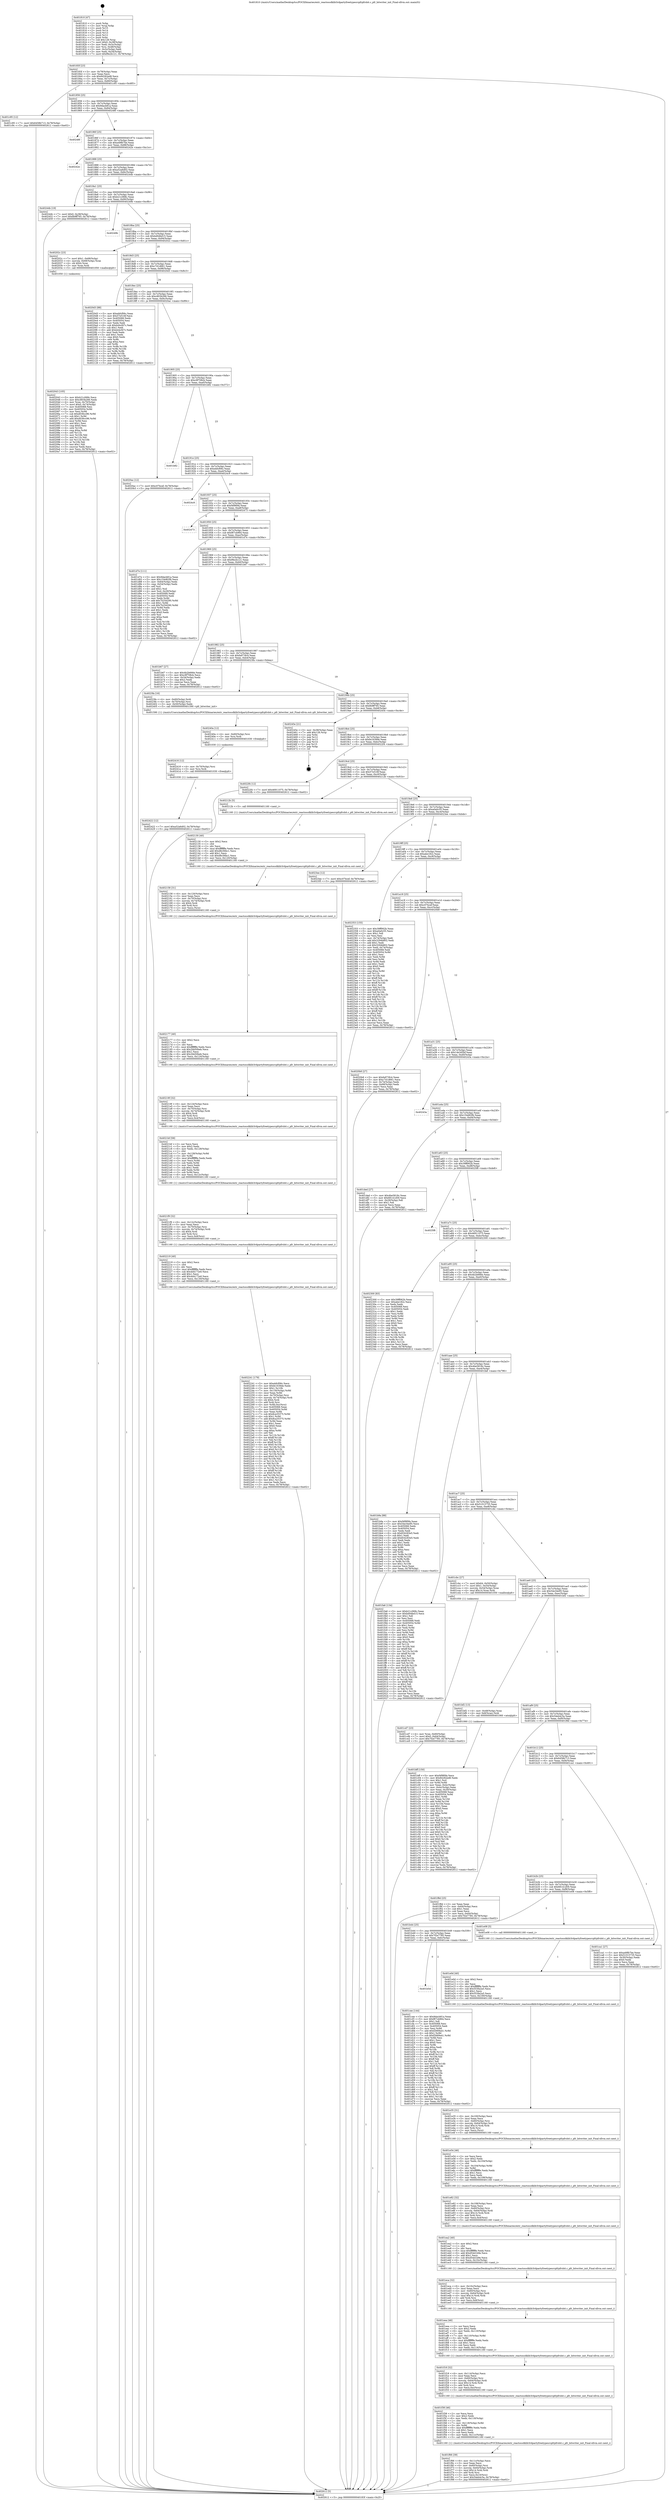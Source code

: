 digraph "0x401810" {
  label = "0x401810 (/mnt/c/Users/mathe/Desktop/tcc/POCII/binaries/extr_reactossdklib3rdpartyfreetypesrcpfrpfrsbit.c_pfr_bitwriter_init_Final-ollvm.out::main(0))"
  labelloc = "t"
  node[shape=record]

  Entry [label="",width=0.3,height=0.3,shape=circle,fillcolor=black,style=filled]
  "0x40183f" [label="{
     0x40183f [23]\l
     | [instrs]\l
     &nbsp;&nbsp;0x40183f \<+3\>: mov -0x78(%rbp),%eax\l
     &nbsp;&nbsp;0x401842 \<+2\>: mov %eax,%ecx\l
     &nbsp;&nbsp;0x401844 \<+6\>: sub $0x84282ed8,%ecx\l
     &nbsp;&nbsp;0x40184a \<+3\>: mov %eax,-0x7c(%rbp)\l
     &nbsp;&nbsp;0x40184d \<+3\>: mov %ecx,-0x80(%rbp)\l
     &nbsp;&nbsp;0x401850 \<+6\>: je 0000000000401c95 \<main+0x485\>\l
  }"]
  "0x401c95" [label="{
     0x401c95 [12]\l
     | [instrs]\l
     &nbsp;&nbsp;0x401c95 \<+7\>: movl $0x6458b713,-0x78(%rbp)\l
     &nbsp;&nbsp;0x401c9c \<+5\>: jmp 0000000000402612 \<main+0xe02\>\l
  }"]
  "0x401856" [label="{
     0x401856 [25]\l
     | [instrs]\l
     &nbsp;&nbsp;0x401856 \<+5\>: jmp 000000000040185b \<main+0x4b\>\l
     &nbsp;&nbsp;0x40185b \<+3\>: mov -0x7c(%rbp),%eax\l
     &nbsp;&nbsp;0x40185e \<+5\>: sub $0x9dacb81a,%eax\l
     &nbsp;&nbsp;0x401863 \<+6\>: mov %eax,-0x84(%rbp)\l
     &nbsp;&nbsp;0x401869 \<+6\>: je 000000000040248f \<main+0xc7f\>\l
  }"]
  Exit [label="",width=0.3,height=0.3,shape=circle,fillcolor=black,style=filled,peripheries=2]
  "0x40248f" [label="{
     0x40248f\l
  }", style=dashed]
  "0x40186f" [label="{
     0x40186f [25]\l
     | [instrs]\l
     &nbsp;&nbsp;0x40186f \<+5\>: jmp 0000000000401874 \<main+0x64\>\l
     &nbsp;&nbsp;0x401874 \<+3\>: mov -0x7c(%rbp),%eax\l
     &nbsp;&nbsp;0x401877 \<+5\>: sub $0xa49fb7be,%eax\l
     &nbsp;&nbsp;0x40187c \<+6\>: mov %eax,-0x88(%rbp)\l
     &nbsp;&nbsp;0x401882 \<+6\>: je 000000000040242e \<main+0xc1e\>\l
  }"]
  "0x402422" [label="{
     0x402422 [12]\l
     | [instrs]\l
     &nbsp;&nbsp;0x402422 \<+7\>: movl $0xa52a6d02,-0x78(%rbp)\l
     &nbsp;&nbsp;0x402429 \<+5\>: jmp 0000000000402612 \<main+0xe02\>\l
  }"]
  "0x40242e" [label="{
     0x40242e\l
  }", style=dashed]
  "0x401888" [label="{
     0x401888 [25]\l
     | [instrs]\l
     &nbsp;&nbsp;0x401888 \<+5\>: jmp 000000000040188d \<main+0x7d\>\l
     &nbsp;&nbsp;0x40188d \<+3\>: mov -0x7c(%rbp),%eax\l
     &nbsp;&nbsp;0x401890 \<+5\>: sub $0xa52a6d02,%eax\l
     &nbsp;&nbsp;0x401895 \<+6\>: mov %eax,-0x8c(%rbp)\l
     &nbsp;&nbsp;0x40189b \<+6\>: je 000000000040244b \<main+0xc3b\>\l
  }"]
  "0x402416" [label="{
     0x402416 [12]\l
     | [instrs]\l
     &nbsp;&nbsp;0x402416 \<+4\>: mov -0x70(%rbp),%rsi\l
     &nbsp;&nbsp;0x40241a \<+3\>: mov %rsi,%rdi\l
     &nbsp;&nbsp;0x40241d \<+5\>: call 0000000000401030 \<free@plt\>\l
     | [calls]\l
     &nbsp;&nbsp;0x401030 \{1\} (unknown)\l
  }"]
  "0x40244b" [label="{
     0x40244b [19]\l
     | [instrs]\l
     &nbsp;&nbsp;0x40244b \<+7\>: movl $0x0,-0x38(%rbp)\l
     &nbsp;&nbsp;0x402452 \<+7\>: movl $0xfb9ff765,-0x78(%rbp)\l
     &nbsp;&nbsp;0x402459 \<+5\>: jmp 0000000000402612 \<main+0xe02\>\l
  }"]
  "0x4018a1" [label="{
     0x4018a1 [25]\l
     | [instrs]\l
     &nbsp;&nbsp;0x4018a1 \<+5\>: jmp 00000000004018a6 \<main+0x96\>\l
     &nbsp;&nbsp;0x4018a6 \<+3\>: mov -0x7c(%rbp),%eax\l
     &nbsp;&nbsp;0x4018a9 \<+5\>: sub $0xb21c068c,%eax\l
     &nbsp;&nbsp;0x4018ae \<+6\>: mov %eax,-0x90(%rbp)\l
     &nbsp;&nbsp;0x4018b4 \<+6\>: je 000000000040249b \<main+0xc8b\>\l
  }"]
  "0x40240a" [label="{
     0x40240a [12]\l
     | [instrs]\l
     &nbsp;&nbsp;0x40240a \<+4\>: mov -0x60(%rbp),%rsi\l
     &nbsp;&nbsp;0x40240e \<+3\>: mov %rsi,%rdi\l
     &nbsp;&nbsp;0x402411 \<+5\>: call 0000000000401030 \<free@plt\>\l
     | [calls]\l
     &nbsp;&nbsp;0x401030 \{1\} (unknown)\l
  }"]
  "0x40249b" [label="{
     0x40249b\l
  }", style=dashed]
  "0x4018ba" [label="{
     0x4018ba [25]\l
     | [instrs]\l
     &nbsp;&nbsp;0x4018ba \<+5\>: jmp 00000000004018bf \<main+0xaf\>\l
     &nbsp;&nbsp;0x4018bf \<+3\>: mov -0x7c(%rbp),%eax\l
     &nbsp;&nbsp;0x4018c2 \<+5\>: sub $0xbd0dbd15,%eax\l
     &nbsp;&nbsp;0x4018c7 \<+6\>: mov %eax,-0x94(%rbp)\l
     &nbsp;&nbsp;0x4018cd \<+6\>: je 000000000040202c \<main+0x81c\>\l
  }"]
  "0x402241" [label="{
     0x402241 [179]\l
     | [instrs]\l
     &nbsp;&nbsp;0x402241 \<+5\>: mov $0xebfcf06c,%ecx\l
     &nbsp;&nbsp;0x402246 \<+5\>: mov $0xfe1639de,%edx\l
     &nbsp;&nbsp;0x40224b \<+3\>: mov $0x1,%r10b\l
     &nbsp;&nbsp;0x40224e \<+7\>: mov -0x130(%rbp),%r8d\l
     &nbsp;&nbsp;0x402255 \<+4\>: imul %eax,%r8d\l
     &nbsp;&nbsp;0x402259 \<+4\>: mov -0x70(%rbp),%rsi\l
     &nbsp;&nbsp;0x40225d \<+4\>: movslq -0x74(%rbp),%rdi\l
     &nbsp;&nbsp;0x402261 \<+4\>: shl $0x4,%rdi\l
     &nbsp;&nbsp;0x402265 \<+3\>: add %rdi,%rsi\l
     &nbsp;&nbsp;0x402268 \<+4\>: mov %r8d,0xc(%rsi)\l
     &nbsp;&nbsp;0x40226c \<+7\>: mov 0x405068,%eax\l
     &nbsp;&nbsp;0x402273 \<+8\>: mov 0x405054,%r8d\l
     &nbsp;&nbsp;0x40227b \<+3\>: mov %eax,%r9d\l
     &nbsp;&nbsp;0x40227e \<+7\>: sub $0x8ca35375,%r9d\l
     &nbsp;&nbsp;0x402285 \<+4\>: sub $0x1,%r9d\l
     &nbsp;&nbsp;0x402289 \<+7\>: add $0x8ca35375,%r9d\l
     &nbsp;&nbsp;0x402290 \<+4\>: imul %r9d,%eax\l
     &nbsp;&nbsp;0x402294 \<+3\>: and $0x1,%eax\l
     &nbsp;&nbsp;0x402297 \<+3\>: cmp $0x0,%eax\l
     &nbsp;&nbsp;0x40229a \<+4\>: sete %r11b\l
     &nbsp;&nbsp;0x40229e \<+4\>: cmp $0xa,%r8d\l
     &nbsp;&nbsp;0x4022a2 \<+3\>: setl %bl\l
     &nbsp;&nbsp;0x4022a5 \<+3\>: mov %r11b,%r14b\l
     &nbsp;&nbsp;0x4022a8 \<+4\>: xor $0xff,%r14b\l
     &nbsp;&nbsp;0x4022ac \<+3\>: mov %bl,%r15b\l
     &nbsp;&nbsp;0x4022af \<+4\>: xor $0xff,%r15b\l
     &nbsp;&nbsp;0x4022b3 \<+4\>: xor $0x0,%r10b\l
     &nbsp;&nbsp;0x4022b7 \<+3\>: mov %r14b,%r12b\l
     &nbsp;&nbsp;0x4022ba \<+4\>: and $0x0,%r12b\l
     &nbsp;&nbsp;0x4022be \<+3\>: and %r10b,%r11b\l
     &nbsp;&nbsp;0x4022c1 \<+3\>: mov %r15b,%r13b\l
     &nbsp;&nbsp;0x4022c4 \<+4\>: and $0x0,%r13b\l
     &nbsp;&nbsp;0x4022c8 \<+3\>: and %r10b,%bl\l
     &nbsp;&nbsp;0x4022cb \<+3\>: or %r11b,%r12b\l
     &nbsp;&nbsp;0x4022ce \<+3\>: or %bl,%r13b\l
     &nbsp;&nbsp;0x4022d1 \<+3\>: xor %r13b,%r12b\l
     &nbsp;&nbsp;0x4022d4 \<+3\>: or %r15b,%r14b\l
     &nbsp;&nbsp;0x4022d7 \<+4\>: xor $0xff,%r14b\l
     &nbsp;&nbsp;0x4022db \<+4\>: or $0x0,%r10b\l
     &nbsp;&nbsp;0x4022df \<+3\>: and %r10b,%r14b\l
     &nbsp;&nbsp;0x4022e2 \<+3\>: or %r14b,%r12b\l
     &nbsp;&nbsp;0x4022e5 \<+4\>: test $0x1,%r12b\l
     &nbsp;&nbsp;0x4022e9 \<+3\>: cmovne %edx,%ecx\l
     &nbsp;&nbsp;0x4022ec \<+3\>: mov %ecx,-0x78(%rbp)\l
     &nbsp;&nbsp;0x4022ef \<+5\>: jmp 0000000000402612 \<main+0xe02\>\l
  }"]
  "0x40202c" [label="{
     0x40202c [23]\l
     | [instrs]\l
     &nbsp;&nbsp;0x40202c \<+7\>: movl $0x1,-0x68(%rbp)\l
     &nbsp;&nbsp;0x402033 \<+4\>: movslq -0x68(%rbp),%rax\l
     &nbsp;&nbsp;0x402037 \<+4\>: shl $0x4,%rax\l
     &nbsp;&nbsp;0x40203b \<+3\>: mov %rax,%rdi\l
     &nbsp;&nbsp;0x40203e \<+5\>: call 0000000000401050 \<malloc@plt\>\l
     | [calls]\l
     &nbsp;&nbsp;0x401050 \{1\} (unknown)\l
  }"]
  "0x4018d3" [label="{
     0x4018d3 [25]\l
     | [instrs]\l
     &nbsp;&nbsp;0x4018d3 \<+5\>: jmp 00000000004018d8 \<main+0xc8\>\l
     &nbsp;&nbsp;0x4018d8 \<+3\>: mov -0x7c(%rbp),%eax\l
     &nbsp;&nbsp;0x4018db \<+5\>: sub $0xc7d1d661,%eax\l
     &nbsp;&nbsp;0x4018e0 \<+6\>: mov %eax,-0x98(%rbp)\l
     &nbsp;&nbsp;0x4018e6 \<+6\>: je 00000000004020d3 \<main+0x8c3\>\l
  }"]
  "0x402219" [label="{
     0x402219 [40]\l
     | [instrs]\l
     &nbsp;&nbsp;0x402219 \<+5\>: mov $0x2,%ecx\l
     &nbsp;&nbsp;0x40221e \<+1\>: cltd\l
     &nbsp;&nbsp;0x40221f \<+2\>: idiv %ecx\l
     &nbsp;&nbsp;0x402221 \<+6\>: imul $0xfffffffe,%edx,%ecx\l
     &nbsp;&nbsp;0x402227 \<+6\>: sub $0x4d4172e0,%ecx\l
     &nbsp;&nbsp;0x40222d \<+3\>: add $0x1,%ecx\l
     &nbsp;&nbsp;0x402230 \<+6\>: add $0x4d4172e0,%ecx\l
     &nbsp;&nbsp;0x402236 \<+6\>: mov %ecx,-0x130(%rbp)\l
     &nbsp;&nbsp;0x40223c \<+5\>: call 0000000000401160 \<next_i\>\l
     | [calls]\l
     &nbsp;&nbsp;0x401160 \{1\} (/mnt/c/Users/mathe/Desktop/tcc/POCII/binaries/extr_reactossdklib3rdpartyfreetypesrcpfrpfrsbit.c_pfr_bitwriter_init_Final-ollvm.out::next_i)\l
  }"]
  "0x4020d3" [label="{
     0x4020d3 [88]\l
     | [instrs]\l
     &nbsp;&nbsp;0x4020d3 \<+5\>: mov $0xebfcf06c,%eax\l
     &nbsp;&nbsp;0x4020d8 \<+5\>: mov $0x57e516f,%ecx\l
     &nbsp;&nbsp;0x4020dd \<+7\>: mov 0x405068,%edx\l
     &nbsp;&nbsp;0x4020e4 \<+7\>: mov 0x405054,%esi\l
     &nbsp;&nbsp;0x4020eb \<+2\>: mov %edx,%edi\l
     &nbsp;&nbsp;0x4020ed \<+6\>: sub $0xb44cf47c,%edi\l
     &nbsp;&nbsp;0x4020f3 \<+3\>: sub $0x1,%edi\l
     &nbsp;&nbsp;0x4020f6 \<+6\>: add $0xb44cf47c,%edi\l
     &nbsp;&nbsp;0x4020fc \<+3\>: imul %edi,%edx\l
     &nbsp;&nbsp;0x4020ff \<+3\>: and $0x1,%edx\l
     &nbsp;&nbsp;0x402102 \<+3\>: cmp $0x0,%edx\l
     &nbsp;&nbsp;0x402105 \<+4\>: sete %r8b\l
     &nbsp;&nbsp;0x402109 \<+3\>: cmp $0xa,%esi\l
     &nbsp;&nbsp;0x40210c \<+4\>: setl %r9b\l
     &nbsp;&nbsp;0x402110 \<+3\>: mov %r8b,%r10b\l
     &nbsp;&nbsp;0x402113 \<+3\>: and %r9b,%r10b\l
     &nbsp;&nbsp;0x402116 \<+3\>: xor %r9b,%r8b\l
     &nbsp;&nbsp;0x402119 \<+3\>: or %r8b,%r10b\l
     &nbsp;&nbsp;0x40211c \<+4\>: test $0x1,%r10b\l
     &nbsp;&nbsp;0x402120 \<+3\>: cmovne %ecx,%eax\l
     &nbsp;&nbsp;0x402123 \<+3\>: mov %eax,-0x78(%rbp)\l
     &nbsp;&nbsp;0x402126 \<+5\>: jmp 0000000000402612 \<main+0xe02\>\l
  }"]
  "0x4018ec" [label="{
     0x4018ec [25]\l
     | [instrs]\l
     &nbsp;&nbsp;0x4018ec \<+5\>: jmp 00000000004018f1 \<main+0xe1\>\l
     &nbsp;&nbsp;0x4018f1 \<+3\>: mov -0x7c(%rbp),%eax\l
     &nbsp;&nbsp;0x4018f4 \<+5\>: sub $0xc803b266,%eax\l
     &nbsp;&nbsp;0x4018f9 \<+6\>: mov %eax,-0x9c(%rbp)\l
     &nbsp;&nbsp;0x4018ff \<+6\>: je 00000000004020ac \<main+0x89c\>\l
  }"]
  "0x4021f9" [label="{
     0x4021f9 [32]\l
     | [instrs]\l
     &nbsp;&nbsp;0x4021f9 \<+6\>: mov -0x12c(%rbp),%ecx\l
     &nbsp;&nbsp;0x4021ff \<+3\>: imul %eax,%ecx\l
     &nbsp;&nbsp;0x402202 \<+4\>: mov -0x70(%rbp),%rsi\l
     &nbsp;&nbsp;0x402206 \<+4\>: movslq -0x74(%rbp),%rdi\l
     &nbsp;&nbsp;0x40220a \<+4\>: shl $0x4,%rdi\l
     &nbsp;&nbsp;0x40220e \<+3\>: add %rdi,%rsi\l
     &nbsp;&nbsp;0x402211 \<+3\>: mov %ecx,0x8(%rsi)\l
     &nbsp;&nbsp;0x402214 \<+5\>: call 0000000000401160 \<next_i\>\l
     | [calls]\l
     &nbsp;&nbsp;0x401160 \{1\} (/mnt/c/Users/mathe/Desktop/tcc/POCII/binaries/extr_reactossdklib3rdpartyfreetypesrcpfrpfrsbit.c_pfr_bitwriter_init_Final-ollvm.out::next_i)\l
  }"]
  "0x4020ac" [label="{
     0x4020ac [12]\l
     | [instrs]\l
     &nbsp;&nbsp;0x4020ac \<+7\>: movl $0xc07bcef,-0x78(%rbp)\l
     &nbsp;&nbsp;0x4020b3 \<+5\>: jmp 0000000000402612 \<main+0xe02\>\l
  }"]
  "0x401905" [label="{
     0x401905 [25]\l
     | [instrs]\l
     &nbsp;&nbsp;0x401905 \<+5\>: jmp 000000000040190a \<main+0xfa\>\l
     &nbsp;&nbsp;0x40190a \<+3\>: mov -0x7c(%rbp),%eax\l
     &nbsp;&nbsp;0x40190d \<+5\>: sub $0xc9f708cb,%eax\l
     &nbsp;&nbsp;0x401912 \<+6\>: mov %eax,-0xa0(%rbp)\l
     &nbsp;&nbsp;0x401918 \<+6\>: je 0000000000401b82 \<main+0x372\>\l
  }"]
  "0x4021bf" [label="{
     0x4021bf [58]\l
     | [instrs]\l
     &nbsp;&nbsp;0x4021bf \<+2\>: xor %ecx,%ecx\l
     &nbsp;&nbsp;0x4021c1 \<+5\>: mov $0x2,%edx\l
     &nbsp;&nbsp;0x4021c6 \<+6\>: mov %edx,-0x128(%rbp)\l
     &nbsp;&nbsp;0x4021cc \<+1\>: cltd\l
     &nbsp;&nbsp;0x4021cd \<+7\>: mov -0x128(%rbp),%r8d\l
     &nbsp;&nbsp;0x4021d4 \<+3\>: idiv %r8d\l
     &nbsp;&nbsp;0x4021d7 \<+6\>: imul $0xfffffffe,%edx,%edx\l
     &nbsp;&nbsp;0x4021dd \<+3\>: mov %ecx,%r9d\l
     &nbsp;&nbsp;0x4021e0 \<+3\>: sub %edx,%r9d\l
     &nbsp;&nbsp;0x4021e3 \<+2\>: mov %ecx,%edx\l
     &nbsp;&nbsp;0x4021e5 \<+3\>: sub $0x1,%edx\l
     &nbsp;&nbsp;0x4021e8 \<+3\>: add %edx,%r9d\l
     &nbsp;&nbsp;0x4021eb \<+3\>: sub %r9d,%ecx\l
     &nbsp;&nbsp;0x4021ee \<+6\>: mov %ecx,-0x12c(%rbp)\l
     &nbsp;&nbsp;0x4021f4 \<+5\>: call 0000000000401160 \<next_i\>\l
     | [calls]\l
     &nbsp;&nbsp;0x401160 \{1\} (/mnt/c/Users/mathe/Desktop/tcc/POCII/binaries/extr_reactossdklib3rdpartyfreetypesrcpfrpfrsbit.c_pfr_bitwriter_init_Final-ollvm.out::next_i)\l
  }"]
  "0x401b82" [label="{
     0x401b82\l
  }", style=dashed]
  "0x40191e" [label="{
     0x40191e [25]\l
     | [instrs]\l
     &nbsp;&nbsp;0x40191e \<+5\>: jmp 0000000000401923 \<main+0x113\>\l
     &nbsp;&nbsp;0x401923 \<+3\>: mov -0x7c(%rbp),%eax\l
     &nbsp;&nbsp;0x401926 \<+5\>: sub $0xebfcf06c,%eax\l
     &nbsp;&nbsp;0x40192b \<+6\>: mov %eax,-0xa4(%rbp)\l
     &nbsp;&nbsp;0x401931 \<+6\>: je 00000000004024c9 \<main+0xcb9\>\l
  }"]
  "0x40219f" [label="{
     0x40219f [32]\l
     | [instrs]\l
     &nbsp;&nbsp;0x40219f \<+6\>: mov -0x124(%rbp),%ecx\l
     &nbsp;&nbsp;0x4021a5 \<+3\>: imul %eax,%ecx\l
     &nbsp;&nbsp;0x4021a8 \<+4\>: mov -0x70(%rbp),%rsi\l
     &nbsp;&nbsp;0x4021ac \<+4\>: movslq -0x74(%rbp),%rdi\l
     &nbsp;&nbsp;0x4021b0 \<+4\>: shl $0x4,%rdi\l
     &nbsp;&nbsp;0x4021b4 \<+3\>: add %rdi,%rsi\l
     &nbsp;&nbsp;0x4021b7 \<+3\>: mov %ecx,0x4(%rsi)\l
     &nbsp;&nbsp;0x4021ba \<+5\>: call 0000000000401160 \<next_i\>\l
     | [calls]\l
     &nbsp;&nbsp;0x401160 \{1\} (/mnt/c/Users/mathe/Desktop/tcc/POCII/binaries/extr_reactossdklib3rdpartyfreetypesrcpfrpfrsbit.c_pfr_bitwriter_init_Final-ollvm.out::next_i)\l
  }"]
  "0x4024c9" [label="{
     0x4024c9\l
  }", style=dashed]
  "0x401937" [label="{
     0x401937 [25]\l
     | [instrs]\l
     &nbsp;&nbsp;0x401937 \<+5\>: jmp 000000000040193c \<main+0x12c\>\l
     &nbsp;&nbsp;0x40193c \<+3\>: mov -0x7c(%rbp),%eax\l
     &nbsp;&nbsp;0x40193f \<+5\>: sub $0xf4f9f0fa,%eax\l
     &nbsp;&nbsp;0x401944 \<+6\>: mov %eax,-0xa8(%rbp)\l
     &nbsp;&nbsp;0x40194a \<+6\>: je 0000000000402473 \<main+0xc63\>\l
  }"]
  "0x402177" [label="{
     0x402177 [40]\l
     | [instrs]\l
     &nbsp;&nbsp;0x402177 \<+5\>: mov $0x2,%ecx\l
     &nbsp;&nbsp;0x40217c \<+1\>: cltd\l
     &nbsp;&nbsp;0x40217d \<+2\>: idiv %ecx\l
     &nbsp;&nbsp;0x40217f \<+6\>: imul $0xfffffffe,%edx,%ecx\l
     &nbsp;&nbsp;0x402185 \<+6\>: sub $0x2bb50beb,%ecx\l
     &nbsp;&nbsp;0x40218b \<+3\>: add $0x1,%ecx\l
     &nbsp;&nbsp;0x40218e \<+6\>: add $0x2bb50beb,%ecx\l
     &nbsp;&nbsp;0x402194 \<+6\>: mov %ecx,-0x124(%rbp)\l
     &nbsp;&nbsp;0x40219a \<+5\>: call 0000000000401160 \<next_i\>\l
     | [calls]\l
     &nbsp;&nbsp;0x401160 \{1\} (/mnt/c/Users/mathe/Desktop/tcc/POCII/binaries/extr_reactossdklib3rdpartyfreetypesrcpfrpfrsbit.c_pfr_bitwriter_init_Final-ollvm.out::next_i)\l
  }"]
  "0x402473" [label="{
     0x402473\l
  }", style=dashed]
  "0x401950" [label="{
     0x401950 [25]\l
     | [instrs]\l
     &nbsp;&nbsp;0x401950 \<+5\>: jmp 0000000000401955 \<main+0x145\>\l
     &nbsp;&nbsp;0x401955 \<+3\>: mov -0x7c(%rbp),%eax\l
     &nbsp;&nbsp;0x401958 \<+5\>: sub $0xf87cb964,%eax\l
     &nbsp;&nbsp;0x40195d \<+6\>: mov %eax,-0xac(%rbp)\l
     &nbsp;&nbsp;0x401963 \<+6\>: je 0000000000401d7e \<main+0x56e\>\l
  }"]
  "0x402158" [label="{
     0x402158 [31]\l
     | [instrs]\l
     &nbsp;&nbsp;0x402158 \<+6\>: mov -0x120(%rbp),%ecx\l
     &nbsp;&nbsp;0x40215e \<+3\>: imul %eax,%ecx\l
     &nbsp;&nbsp;0x402161 \<+4\>: mov -0x70(%rbp),%rsi\l
     &nbsp;&nbsp;0x402165 \<+4\>: movslq -0x74(%rbp),%rdi\l
     &nbsp;&nbsp;0x402169 \<+4\>: shl $0x4,%rdi\l
     &nbsp;&nbsp;0x40216d \<+3\>: add %rdi,%rsi\l
     &nbsp;&nbsp;0x402170 \<+2\>: mov %ecx,(%rsi)\l
     &nbsp;&nbsp;0x402172 \<+5\>: call 0000000000401160 \<next_i\>\l
     | [calls]\l
     &nbsp;&nbsp;0x401160 \{1\} (/mnt/c/Users/mathe/Desktop/tcc/POCII/binaries/extr_reactossdklib3rdpartyfreetypesrcpfrpfrsbit.c_pfr_bitwriter_init_Final-ollvm.out::next_i)\l
  }"]
  "0x401d7e" [label="{
     0x401d7e [111]\l
     | [instrs]\l
     &nbsp;&nbsp;0x401d7e \<+5\>: mov $0x9dacb81a,%eax\l
     &nbsp;&nbsp;0x401d83 \<+5\>: mov $0x154d62fb,%ecx\l
     &nbsp;&nbsp;0x401d88 \<+3\>: mov -0x64(%rbp),%edx\l
     &nbsp;&nbsp;0x401d8b \<+3\>: cmp -0x54(%rbp),%edx\l
     &nbsp;&nbsp;0x401d8e \<+4\>: setl %sil\l
     &nbsp;&nbsp;0x401d92 \<+4\>: and $0x1,%sil\l
     &nbsp;&nbsp;0x401d96 \<+4\>: mov %sil,-0x29(%rbp)\l
     &nbsp;&nbsp;0x401d9a \<+7\>: mov 0x405068,%edx\l
     &nbsp;&nbsp;0x401da1 \<+7\>: mov 0x405054,%edi\l
     &nbsp;&nbsp;0x401da8 \<+3\>: mov %edx,%r8d\l
     &nbsp;&nbsp;0x401dab \<+7\>: add $0x7b25d290,%r8d\l
     &nbsp;&nbsp;0x401db2 \<+4\>: sub $0x1,%r8d\l
     &nbsp;&nbsp;0x401db6 \<+7\>: sub $0x7b25d290,%r8d\l
     &nbsp;&nbsp;0x401dbd \<+4\>: imul %r8d,%edx\l
     &nbsp;&nbsp;0x401dc1 \<+3\>: and $0x1,%edx\l
     &nbsp;&nbsp;0x401dc4 \<+3\>: cmp $0x0,%edx\l
     &nbsp;&nbsp;0x401dc7 \<+4\>: sete %sil\l
     &nbsp;&nbsp;0x401dcb \<+3\>: cmp $0xa,%edi\l
     &nbsp;&nbsp;0x401dce \<+4\>: setl %r9b\l
     &nbsp;&nbsp;0x401dd2 \<+3\>: mov %sil,%r10b\l
     &nbsp;&nbsp;0x401dd5 \<+3\>: and %r9b,%r10b\l
     &nbsp;&nbsp;0x401dd8 \<+3\>: xor %r9b,%sil\l
     &nbsp;&nbsp;0x401ddb \<+3\>: or %sil,%r10b\l
     &nbsp;&nbsp;0x401dde \<+4\>: test $0x1,%r10b\l
     &nbsp;&nbsp;0x401de2 \<+3\>: cmovne %ecx,%eax\l
     &nbsp;&nbsp;0x401de5 \<+3\>: mov %eax,-0x78(%rbp)\l
     &nbsp;&nbsp;0x401de8 \<+5\>: jmp 0000000000402612 \<main+0xe02\>\l
  }"]
  "0x401969" [label="{
     0x401969 [25]\l
     | [instrs]\l
     &nbsp;&nbsp;0x401969 \<+5\>: jmp 000000000040196e \<main+0x15e\>\l
     &nbsp;&nbsp;0x40196e \<+3\>: mov -0x7c(%rbp),%eax\l
     &nbsp;&nbsp;0x401971 \<+5\>: sub $0xf9e2b121,%eax\l
     &nbsp;&nbsp;0x401976 \<+6\>: mov %eax,-0xb0(%rbp)\l
     &nbsp;&nbsp;0x40197c \<+6\>: je 0000000000401b67 \<main+0x357\>\l
  }"]
  "0x402130" [label="{
     0x402130 [40]\l
     | [instrs]\l
     &nbsp;&nbsp;0x402130 \<+5\>: mov $0x2,%ecx\l
     &nbsp;&nbsp;0x402135 \<+1\>: cltd\l
     &nbsp;&nbsp;0x402136 \<+2\>: idiv %ecx\l
     &nbsp;&nbsp;0x402138 \<+6\>: imul $0xfffffffe,%edx,%ecx\l
     &nbsp;&nbsp;0x40213e \<+6\>: add $0xd8c56bc1,%ecx\l
     &nbsp;&nbsp;0x402144 \<+3\>: add $0x1,%ecx\l
     &nbsp;&nbsp;0x402147 \<+6\>: sub $0xd8c56bc1,%ecx\l
     &nbsp;&nbsp;0x40214d \<+6\>: mov %ecx,-0x120(%rbp)\l
     &nbsp;&nbsp;0x402153 \<+5\>: call 0000000000401160 \<next_i\>\l
     | [calls]\l
     &nbsp;&nbsp;0x401160 \{1\} (/mnt/c/Users/mathe/Desktop/tcc/POCII/binaries/extr_reactossdklib3rdpartyfreetypesrcpfrpfrsbit.c_pfr_bitwriter_init_Final-ollvm.out::next_i)\l
  }"]
  "0x401b67" [label="{
     0x401b67 [27]\l
     | [instrs]\l
     &nbsp;&nbsp;0x401b67 \<+5\>: mov $0x4b2b666e,%eax\l
     &nbsp;&nbsp;0x401b6c \<+5\>: mov $0xc9f708cb,%ecx\l
     &nbsp;&nbsp;0x401b71 \<+3\>: mov -0x34(%rbp),%edx\l
     &nbsp;&nbsp;0x401b74 \<+3\>: cmp $0x2,%edx\l
     &nbsp;&nbsp;0x401b77 \<+3\>: cmovne %ecx,%eax\l
     &nbsp;&nbsp;0x401b7a \<+3\>: mov %eax,-0x78(%rbp)\l
     &nbsp;&nbsp;0x401b7d \<+5\>: jmp 0000000000402612 \<main+0xe02\>\l
  }"]
  "0x401982" [label="{
     0x401982 [25]\l
     | [instrs]\l
     &nbsp;&nbsp;0x401982 \<+5\>: jmp 0000000000401987 \<main+0x177\>\l
     &nbsp;&nbsp;0x401987 \<+3\>: mov -0x7c(%rbp),%eax\l
     &nbsp;&nbsp;0x40198a \<+5\>: sub $0xfa973fc4,%eax\l
     &nbsp;&nbsp;0x40198f \<+6\>: mov %eax,-0xb4(%rbp)\l
     &nbsp;&nbsp;0x401995 \<+6\>: je 00000000004023fa \<main+0xbea\>\l
  }"]
  "0x402612" [label="{
     0x402612 [5]\l
     | [instrs]\l
     &nbsp;&nbsp;0x402612 \<+5\>: jmp 000000000040183f \<main+0x2f\>\l
  }"]
  "0x401810" [label="{
     0x401810 [47]\l
     | [instrs]\l
     &nbsp;&nbsp;0x401810 \<+1\>: push %rbp\l
     &nbsp;&nbsp;0x401811 \<+3\>: mov %rsp,%rbp\l
     &nbsp;&nbsp;0x401814 \<+2\>: push %r15\l
     &nbsp;&nbsp;0x401816 \<+2\>: push %r14\l
     &nbsp;&nbsp;0x401818 \<+2\>: push %r13\l
     &nbsp;&nbsp;0x40181a \<+2\>: push %r12\l
     &nbsp;&nbsp;0x40181c \<+1\>: push %rbx\l
     &nbsp;&nbsp;0x40181d \<+7\>: sub $0x128,%rsp\l
     &nbsp;&nbsp;0x401824 \<+7\>: movl $0x0,-0x38(%rbp)\l
     &nbsp;&nbsp;0x40182b \<+3\>: mov %edi,-0x3c(%rbp)\l
     &nbsp;&nbsp;0x40182e \<+4\>: mov %rsi,-0x48(%rbp)\l
     &nbsp;&nbsp;0x401832 \<+3\>: mov -0x3c(%rbp),%edi\l
     &nbsp;&nbsp;0x401835 \<+3\>: mov %edi,-0x34(%rbp)\l
     &nbsp;&nbsp;0x401838 \<+7\>: movl $0xf9e2b121,-0x78(%rbp)\l
  }"]
  "0x402043" [label="{
     0x402043 [105]\l
     | [instrs]\l
     &nbsp;&nbsp;0x402043 \<+5\>: mov $0xb21c068c,%ecx\l
     &nbsp;&nbsp;0x402048 \<+5\>: mov $0xc803b266,%edx\l
     &nbsp;&nbsp;0x40204d \<+4\>: mov %rax,-0x70(%rbp)\l
     &nbsp;&nbsp;0x402051 \<+7\>: movl $0x0,-0x74(%rbp)\l
     &nbsp;&nbsp;0x402058 \<+7\>: mov 0x405068,%esi\l
     &nbsp;&nbsp;0x40205f \<+8\>: mov 0x405054,%r8d\l
     &nbsp;&nbsp;0x402067 \<+3\>: mov %esi,%r9d\l
     &nbsp;&nbsp;0x40206a \<+7\>: sub $0xd036cc96,%r9d\l
     &nbsp;&nbsp;0x402071 \<+4\>: sub $0x1,%r9d\l
     &nbsp;&nbsp;0x402075 \<+7\>: add $0xd036cc96,%r9d\l
     &nbsp;&nbsp;0x40207c \<+4\>: imul %r9d,%esi\l
     &nbsp;&nbsp;0x402080 \<+3\>: and $0x1,%esi\l
     &nbsp;&nbsp;0x402083 \<+3\>: cmp $0x0,%esi\l
     &nbsp;&nbsp;0x402086 \<+4\>: sete %r10b\l
     &nbsp;&nbsp;0x40208a \<+4\>: cmp $0xa,%r8d\l
     &nbsp;&nbsp;0x40208e \<+4\>: setl %r11b\l
     &nbsp;&nbsp;0x402092 \<+3\>: mov %r10b,%bl\l
     &nbsp;&nbsp;0x402095 \<+3\>: and %r11b,%bl\l
     &nbsp;&nbsp;0x402098 \<+3\>: xor %r11b,%r10b\l
     &nbsp;&nbsp;0x40209b \<+3\>: or %r10b,%bl\l
     &nbsp;&nbsp;0x40209e \<+3\>: test $0x1,%bl\l
     &nbsp;&nbsp;0x4020a1 \<+3\>: cmovne %edx,%ecx\l
     &nbsp;&nbsp;0x4020a4 \<+3\>: mov %ecx,-0x78(%rbp)\l
     &nbsp;&nbsp;0x4020a7 \<+5\>: jmp 0000000000402612 \<main+0xe02\>\l
  }"]
  "0x4023fa" [label="{
     0x4023fa [16]\l
     | [instrs]\l
     &nbsp;&nbsp;0x4023fa \<+4\>: mov -0x60(%rbp),%rdi\l
     &nbsp;&nbsp;0x4023fe \<+4\>: mov -0x70(%rbp),%rsi\l
     &nbsp;&nbsp;0x402402 \<+3\>: mov -0x50(%rbp),%edx\l
     &nbsp;&nbsp;0x402405 \<+5\>: call 0000000000401590 \<pfr_bitwriter_init\>\l
     | [calls]\l
     &nbsp;&nbsp;0x401590 \{1\} (/mnt/c/Users/mathe/Desktop/tcc/POCII/binaries/extr_reactossdklib3rdpartyfreetypesrcpfrpfrsbit.c_pfr_bitwriter_init_Final-ollvm.out::pfr_bitwriter_init)\l
  }"]
  "0x40199b" [label="{
     0x40199b [25]\l
     | [instrs]\l
     &nbsp;&nbsp;0x40199b \<+5\>: jmp 00000000004019a0 \<main+0x190\>\l
     &nbsp;&nbsp;0x4019a0 \<+3\>: mov -0x7c(%rbp),%eax\l
     &nbsp;&nbsp;0x4019a3 \<+5\>: sub $0xfb9ff765,%eax\l
     &nbsp;&nbsp;0x4019a8 \<+6\>: mov %eax,-0xb8(%rbp)\l
     &nbsp;&nbsp;0x4019ae \<+6\>: je 000000000040245e \<main+0xc4e\>\l
  }"]
  "0x401f66" [label="{
     0x401f66 [39]\l
     | [instrs]\l
     &nbsp;&nbsp;0x401f66 \<+6\>: mov -0x11c(%rbp),%ecx\l
     &nbsp;&nbsp;0x401f6c \<+3\>: imul %eax,%ecx\l
     &nbsp;&nbsp;0x401f6f \<+4\>: mov -0x60(%rbp),%rsi\l
     &nbsp;&nbsp;0x401f73 \<+4\>: movslq -0x64(%rbp),%rdi\l
     &nbsp;&nbsp;0x401f77 \<+4\>: imul $0x14,%rdi,%rdi\l
     &nbsp;&nbsp;0x401f7b \<+3\>: add %rdi,%rsi\l
     &nbsp;&nbsp;0x401f7e \<+3\>: mov %ecx,0x10(%rsi)\l
     &nbsp;&nbsp;0x401f81 \<+7\>: movl $0x54eb4c5a,-0x78(%rbp)\l
     &nbsp;&nbsp;0x401f88 \<+5\>: jmp 0000000000402612 \<main+0xe02\>\l
  }"]
  "0x40245e" [label="{
     0x40245e [21]\l
     | [instrs]\l
     &nbsp;&nbsp;0x40245e \<+3\>: mov -0x38(%rbp),%eax\l
     &nbsp;&nbsp;0x402461 \<+7\>: add $0x128,%rsp\l
     &nbsp;&nbsp;0x402468 \<+1\>: pop %rbx\l
     &nbsp;&nbsp;0x402469 \<+2\>: pop %r12\l
     &nbsp;&nbsp;0x40246b \<+2\>: pop %r13\l
     &nbsp;&nbsp;0x40246d \<+2\>: pop %r14\l
     &nbsp;&nbsp;0x40246f \<+2\>: pop %r15\l
     &nbsp;&nbsp;0x402471 \<+1\>: pop %rbp\l
     &nbsp;&nbsp;0x402472 \<+1\>: ret\l
  }"]
  "0x4019b4" [label="{
     0x4019b4 [25]\l
     | [instrs]\l
     &nbsp;&nbsp;0x4019b4 \<+5\>: jmp 00000000004019b9 \<main+0x1a9\>\l
     &nbsp;&nbsp;0x4019b9 \<+3\>: mov -0x7c(%rbp),%eax\l
     &nbsp;&nbsp;0x4019bc \<+5\>: sub $0xfe1639de,%eax\l
     &nbsp;&nbsp;0x4019c1 \<+6\>: mov %eax,-0xbc(%rbp)\l
     &nbsp;&nbsp;0x4019c7 \<+6\>: je 00000000004022f4 \<main+0xae4\>\l
  }"]
  "0x401f38" [label="{
     0x401f38 [46]\l
     | [instrs]\l
     &nbsp;&nbsp;0x401f38 \<+2\>: xor %ecx,%ecx\l
     &nbsp;&nbsp;0x401f3a \<+5\>: mov $0x2,%edx\l
     &nbsp;&nbsp;0x401f3f \<+6\>: mov %edx,-0x118(%rbp)\l
     &nbsp;&nbsp;0x401f45 \<+1\>: cltd\l
     &nbsp;&nbsp;0x401f46 \<+7\>: mov -0x118(%rbp),%r8d\l
     &nbsp;&nbsp;0x401f4d \<+3\>: idiv %r8d\l
     &nbsp;&nbsp;0x401f50 \<+6\>: imul $0xfffffffe,%edx,%edx\l
     &nbsp;&nbsp;0x401f56 \<+3\>: sub $0x1,%ecx\l
     &nbsp;&nbsp;0x401f59 \<+2\>: sub %ecx,%edx\l
     &nbsp;&nbsp;0x401f5b \<+6\>: mov %edx,-0x11c(%rbp)\l
     &nbsp;&nbsp;0x401f61 \<+5\>: call 0000000000401160 \<next_i\>\l
     | [calls]\l
     &nbsp;&nbsp;0x401160 \{1\} (/mnt/c/Users/mathe/Desktop/tcc/POCII/binaries/extr_reactossdklib3rdpartyfreetypesrcpfrpfrsbit.c_pfr_bitwriter_init_Final-ollvm.out::next_i)\l
  }"]
  "0x4022f4" [label="{
     0x4022f4 [12]\l
     | [instrs]\l
     &nbsp;&nbsp;0x4022f4 \<+7\>: movl $0x46911075,-0x78(%rbp)\l
     &nbsp;&nbsp;0x4022fb \<+5\>: jmp 0000000000402612 \<main+0xe02\>\l
  }"]
  "0x4019cd" [label="{
     0x4019cd [25]\l
     | [instrs]\l
     &nbsp;&nbsp;0x4019cd \<+5\>: jmp 00000000004019d2 \<main+0x1c2\>\l
     &nbsp;&nbsp;0x4019d2 \<+3\>: mov -0x7c(%rbp),%eax\l
     &nbsp;&nbsp;0x4019d5 \<+5\>: sub $0x57e516f,%eax\l
     &nbsp;&nbsp;0x4019da \<+6\>: mov %eax,-0xc0(%rbp)\l
     &nbsp;&nbsp;0x4019e0 \<+6\>: je 000000000040212b \<main+0x91b\>\l
  }"]
  "0x401f18" [label="{
     0x401f18 [32]\l
     | [instrs]\l
     &nbsp;&nbsp;0x401f18 \<+6\>: mov -0x114(%rbp),%ecx\l
     &nbsp;&nbsp;0x401f1e \<+3\>: imul %eax,%ecx\l
     &nbsp;&nbsp;0x401f21 \<+4\>: mov -0x60(%rbp),%rsi\l
     &nbsp;&nbsp;0x401f25 \<+4\>: movslq -0x64(%rbp),%rdi\l
     &nbsp;&nbsp;0x401f29 \<+4\>: imul $0x14,%rdi,%rdi\l
     &nbsp;&nbsp;0x401f2d \<+3\>: add %rdi,%rsi\l
     &nbsp;&nbsp;0x401f30 \<+3\>: mov %ecx,0xc(%rsi)\l
     &nbsp;&nbsp;0x401f33 \<+5\>: call 0000000000401160 \<next_i\>\l
     | [calls]\l
     &nbsp;&nbsp;0x401160 \{1\} (/mnt/c/Users/mathe/Desktop/tcc/POCII/binaries/extr_reactossdklib3rdpartyfreetypesrcpfrpfrsbit.c_pfr_bitwriter_init_Final-ollvm.out::next_i)\l
  }"]
  "0x40212b" [label="{
     0x40212b [5]\l
     | [instrs]\l
     &nbsp;&nbsp;0x40212b \<+5\>: call 0000000000401160 \<next_i\>\l
     | [calls]\l
     &nbsp;&nbsp;0x401160 \{1\} (/mnt/c/Users/mathe/Desktop/tcc/POCII/binaries/extr_reactossdklib3rdpartyfreetypesrcpfrpfrsbit.c_pfr_bitwriter_init_Final-ollvm.out::next_i)\l
  }"]
  "0x4019e6" [label="{
     0x4019e6 [25]\l
     | [instrs]\l
     &nbsp;&nbsp;0x4019e6 \<+5\>: jmp 00000000004019eb \<main+0x1db\>\l
     &nbsp;&nbsp;0x4019eb \<+3\>: mov -0x7c(%rbp),%eax\l
     &nbsp;&nbsp;0x4019ee \<+5\>: sub $0xa0a0c55,%eax\l
     &nbsp;&nbsp;0x4019f3 \<+6\>: mov %eax,-0xc4(%rbp)\l
     &nbsp;&nbsp;0x4019f9 \<+6\>: je 00000000004023ee \<main+0xbde\>\l
  }"]
  "0x401eea" [label="{
     0x401eea [46]\l
     | [instrs]\l
     &nbsp;&nbsp;0x401eea \<+2\>: xor %ecx,%ecx\l
     &nbsp;&nbsp;0x401eec \<+5\>: mov $0x2,%edx\l
     &nbsp;&nbsp;0x401ef1 \<+6\>: mov %edx,-0x110(%rbp)\l
     &nbsp;&nbsp;0x401ef7 \<+1\>: cltd\l
     &nbsp;&nbsp;0x401ef8 \<+7\>: mov -0x110(%rbp),%r8d\l
     &nbsp;&nbsp;0x401eff \<+3\>: idiv %r8d\l
     &nbsp;&nbsp;0x401f02 \<+6\>: imul $0xfffffffe,%edx,%edx\l
     &nbsp;&nbsp;0x401f08 \<+3\>: sub $0x1,%ecx\l
     &nbsp;&nbsp;0x401f0b \<+2\>: sub %ecx,%edx\l
     &nbsp;&nbsp;0x401f0d \<+6\>: mov %edx,-0x114(%rbp)\l
     &nbsp;&nbsp;0x401f13 \<+5\>: call 0000000000401160 \<next_i\>\l
     | [calls]\l
     &nbsp;&nbsp;0x401160 \{1\} (/mnt/c/Users/mathe/Desktop/tcc/POCII/binaries/extr_reactossdklib3rdpartyfreetypesrcpfrpfrsbit.c_pfr_bitwriter_init_Final-ollvm.out::next_i)\l
  }"]
  "0x4023ee" [label="{
     0x4023ee [12]\l
     | [instrs]\l
     &nbsp;&nbsp;0x4023ee \<+7\>: movl $0xc07bcef,-0x78(%rbp)\l
     &nbsp;&nbsp;0x4023f5 \<+5\>: jmp 0000000000402612 \<main+0xe02\>\l
  }"]
  "0x4019ff" [label="{
     0x4019ff [25]\l
     | [instrs]\l
     &nbsp;&nbsp;0x4019ff \<+5\>: jmp 0000000000401a04 \<main+0x1f4\>\l
     &nbsp;&nbsp;0x401a04 \<+3\>: mov -0x7c(%rbp),%eax\l
     &nbsp;&nbsp;0x401a07 \<+5\>: sub $0xabe182c,%eax\l
     &nbsp;&nbsp;0x401a0c \<+6\>: mov %eax,-0xc8(%rbp)\l
     &nbsp;&nbsp;0x401a12 \<+6\>: je 0000000000402353 \<main+0xb43\>\l
  }"]
  "0x401eca" [label="{
     0x401eca [32]\l
     | [instrs]\l
     &nbsp;&nbsp;0x401eca \<+6\>: mov -0x10c(%rbp),%ecx\l
     &nbsp;&nbsp;0x401ed0 \<+3\>: imul %eax,%ecx\l
     &nbsp;&nbsp;0x401ed3 \<+4\>: mov -0x60(%rbp),%rsi\l
     &nbsp;&nbsp;0x401ed7 \<+4\>: movslq -0x64(%rbp),%rdi\l
     &nbsp;&nbsp;0x401edb \<+4\>: imul $0x14,%rdi,%rdi\l
     &nbsp;&nbsp;0x401edf \<+3\>: add %rdi,%rsi\l
     &nbsp;&nbsp;0x401ee2 \<+3\>: mov %ecx,0x8(%rsi)\l
     &nbsp;&nbsp;0x401ee5 \<+5\>: call 0000000000401160 \<next_i\>\l
     | [calls]\l
     &nbsp;&nbsp;0x401160 \{1\} (/mnt/c/Users/mathe/Desktop/tcc/POCII/binaries/extr_reactossdklib3rdpartyfreetypesrcpfrpfrsbit.c_pfr_bitwriter_init_Final-ollvm.out::next_i)\l
  }"]
  "0x402353" [label="{
     0x402353 [155]\l
     | [instrs]\l
     &nbsp;&nbsp;0x402353 \<+5\>: mov $0x39ff062b,%eax\l
     &nbsp;&nbsp;0x402358 \<+5\>: mov $0xa0a0c55,%ecx\l
     &nbsp;&nbsp;0x40235d \<+2\>: mov $0x1,%dl\l
     &nbsp;&nbsp;0x40235f \<+2\>: xor %esi,%esi\l
     &nbsp;&nbsp;0x402361 \<+3\>: mov -0x74(%rbp),%edi\l
     &nbsp;&nbsp;0x402364 \<+6\>: add $0x3294b802,%edi\l
     &nbsp;&nbsp;0x40236a \<+3\>: add $0x1,%edi\l
     &nbsp;&nbsp;0x40236d \<+6\>: sub $0x3294b802,%edi\l
     &nbsp;&nbsp;0x402373 \<+3\>: mov %edi,-0x74(%rbp)\l
     &nbsp;&nbsp;0x402376 \<+7\>: mov 0x405068,%edi\l
     &nbsp;&nbsp;0x40237d \<+8\>: mov 0x405054,%r8d\l
     &nbsp;&nbsp;0x402385 \<+3\>: sub $0x1,%esi\l
     &nbsp;&nbsp;0x402388 \<+3\>: mov %edi,%r9d\l
     &nbsp;&nbsp;0x40238b \<+3\>: add %esi,%r9d\l
     &nbsp;&nbsp;0x40238e \<+4\>: imul %r9d,%edi\l
     &nbsp;&nbsp;0x402392 \<+3\>: and $0x1,%edi\l
     &nbsp;&nbsp;0x402395 \<+3\>: cmp $0x0,%edi\l
     &nbsp;&nbsp;0x402398 \<+4\>: sete %r10b\l
     &nbsp;&nbsp;0x40239c \<+4\>: cmp $0xa,%r8d\l
     &nbsp;&nbsp;0x4023a0 \<+4\>: setl %r11b\l
     &nbsp;&nbsp;0x4023a4 \<+3\>: mov %r10b,%bl\l
     &nbsp;&nbsp;0x4023a7 \<+3\>: xor $0xff,%bl\l
     &nbsp;&nbsp;0x4023aa \<+3\>: mov %r11b,%r14b\l
     &nbsp;&nbsp;0x4023ad \<+4\>: xor $0xff,%r14b\l
     &nbsp;&nbsp;0x4023b1 \<+3\>: xor $0x1,%dl\l
     &nbsp;&nbsp;0x4023b4 \<+3\>: mov %bl,%r15b\l
     &nbsp;&nbsp;0x4023b7 \<+4\>: and $0xff,%r15b\l
     &nbsp;&nbsp;0x4023bb \<+3\>: and %dl,%r10b\l
     &nbsp;&nbsp;0x4023be \<+3\>: mov %r14b,%r12b\l
     &nbsp;&nbsp;0x4023c1 \<+4\>: and $0xff,%r12b\l
     &nbsp;&nbsp;0x4023c5 \<+3\>: and %dl,%r11b\l
     &nbsp;&nbsp;0x4023c8 \<+3\>: or %r10b,%r15b\l
     &nbsp;&nbsp;0x4023cb \<+3\>: or %r11b,%r12b\l
     &nbsp;&nbsp;0x4023ce \<+3\>: xor %r12b,%r15b\l
     &nbsp;&nbsp;0x4023d1 \<+3\>: or %r14b,%bl\l
     &nbsp;&nbsp;0x4023d4 \<+3\>: xor $0xff,%bl\l
     &nbsp;&nbsp;0x4023d7 \<+3\>: or $0x1,%dl\l
     &nbsp;&nbsp;0x4023da \<+2\>: and %dl,%bl\l
     &nbsp;&nbsp;0x4023dc \<+3\>: or %bl,%r15b\l
     &nbsp;&nbsp;0x4023df \<+4\>: test $0x1,%r15b\l
     &nbsp;&nbsp;0x4023e3 \<+3\>: cmovne %ecx,%eax\l
     &nbsp;&nbsp;0x4023e6 \<+3\>: mov %eax,-0x78(%rbp)\l
     &nbsp;&nbsp;0x4023e9 \<+5\>: jmp 0000000000402612 \<main+0xe02\>\l
  }"]
  "0x401a18" [label="{
     0x401a18 [25]\l
     | [instrs]\l
     &nbsp;&nbsp;0x401a18 \<+5\>: jmp 0000000000401a1d \<main+0x20d\>\l
     &nbsp;&nbsp;0x401a1d \<+3\>: mov -0x7c(%rbp),%eax\l
     &nbsp;&nbsp;0x401a20 \<+5\>: sub $0xc07bcef,%eax\l
     &nbsp;&nbsp;0x401a25 \<+6\>: mov %eax,-0xcc(%rbp)\l
     &nbsp;&nbsp;0x401a2b \<+6\>: je 00000000004020b8 \<main+0x8a8\>\l
  }"]
  "0x401ea2" [label="{
     0x401ea2 [40]\l
     | [instrs]\l
     &nbsp;&nbsp;0x401ea2 \<+5\>: mov $0x2,%ecx\l
     &nbsp;&nbsp;0x401ea7 \<+1\>: cltd\l
     &nbsp;&nbsp;0x401ea8 \<+2\>: idiv %ecx\l
     &nbsp;&nbsp;0x401eaa \<+6\>: imul $0xfffffffe,%edx,%ecx\l
     &nbsp;&nbsp;0x401eb0 \<+6\>: add $0xd54d1b9e,%ecx\l
     &nbsp;&nbsp;0x401eb6 \<+3\>: add $0x1,%ecx\l
     &nbsp;&nbsp;0x401eb9 \<+6\>: sub $0xd54d1b9e,%ecx\l
     &nbsp;&nbsp;0x401ebf \<+6\>: mov %ecx,-0x10c(%rbp)\l
     &nbsp;&nbsp;0x401ec5 \<+5\>: call 0000000000401160 \<next_i\>\l
     | [calls]\l
     &nbsp;&nbsp;0x401160 \{1\} (/mnt/c/Users/mathe/Desktop/tcc/POCII/binaries/extr_reactossdklib3rdpartyfreetypesrcpfrpfrsbit.c_pfr_bitwriter_init_Final-ollvm.out::next_i)\l
  }"]
  "0x4020b8" [label="{
     0x4020b8 [27]\l
     | [instrs]\l
     &nbsp;&nbsp;0x4020b8 \<+5\>: mov $0xfa973fc4,%eax\l
     &nbsp;&nbsp;0x4020bd \<+5\>: mov $0xc7d1d661,%ecx\l
     &nbsp;&nbsp;0x4020c2 \<+3\>: mov -0x74(%rbp),%edx\l
     &nbsp;&nbsp;0x4020c5 \<+3\>: cmp -0x68(%rbp),%edx\l
     &nbsp;&nbsp;0x4020c8 \<+3\>: cmovl %ecx,%eax\l
     &nbsp;&nbsp;0x4020cb \<+3\>: mov %eax,-0x78(%rbp)\l
     &nbsp;&nbsp;0x4020ce \<+5\>: jmp 0000000000402612 \<main+0xe02\>\l
  }"]
  "0x401a31" [label="{
     0x401a31 [25]\l
     | [instrs]\l
     &nbsp;&nbsp;0x401a31 \<+5\>: jmp 0000000000401a36 \<main+0x226\>\l
     &nbsp;&nbsp;0x401a36 \<+3\>: mov -0x7c(%rbp),%eax\l
     &nbsp;&nbsp;0x401a39 \<+5\>: sub $0x14e3d5bf,%eax\l
     &nbsp;&nbsp;0x401a3e \<+6\>: mov %eax,-0xd0(%rbp)\l
     &nbsp;&nbsp;0x401a44 \<+6\>: je 000000000040243a \<main+0xc2a\>\l
  }"]
  "0x401e82" [label="{
     0x401e82 [32]\l
     | [instrs]\l
     &nbsp;&nbsp;0x401e82 \<+6\>: mov -0x108(%rbp),%ecx\l
     &nbsp;&nbsp;0x401e88 \<+3\>: imul %eax,%ecx\l
     &nbsp;&nbsp;0x401e8b \<+4\>: mov -0x60(%rbp),%rsi\l
     &nbsp;&nbsp;0x401e8f \<+4\>: movslq -0x64(%rbp),%rdi\l
     &nbsp;&nbsp;0x401e93 \<+4\>: imul $0x14,%rdi,%rdi\l
     &nbsp;&nbsp;0x401e97 \<+3\>: add %rdi,%rsi\l
     &nbsp;&nbsp;0x401e9a \<+3\>: mov %ecx,0x4(%rsi)\l
     &nbsp;&nbsp;0x401e9d \<+5\>: call 0000000000401160 \<next_i\>\l
     | [calls]\l
     &nbsp;&nbsp;0x401160 \{1\} (/mnt/c/Users/mathe/Desktop/tcc/POCII/binaries/extr_reactossdklib3rdpartyfreetypesrcpfrpfrsbit.c_pfr_bitwriter_init_Final-ollvm.out::next_i)\l
  }"]
  "0x40243a" [label="{
     0x40243a\l
  }", style=dashed]
  "0x401a4a" [label="{
     0x401a4a [25]\l
     | [instrs]\l
     &nbsp;&nbsp;0x401a4a \<+5\>: jmp 0000000000401a4f \<main+0x23f\>\l
     &nbsp;&nbsp;0x401a4f \<+3\>: mov -0x7c(%rbp),%eax\l
     &nbsp;&nbsp;0x401a52 \<+5\>: sub $0x154d62fb,%eax\l
     &nbsp;&nbsp;0x401a57 \<+6\>: mov %eax,-0xd4(%rbp)\l
     &nbsp;&nbsp;0x401a5d \<+6\>: je 0000000000401ded \<main+0x5dd\>\l
  }"]
  "0x401e54" [label="{
     0x401e54 [46]\l
     | [instrs]\l
     &nbsp;&nbsp;0x401e54 \<+2\>: xor %ecx,%ecx\l
     &nbsp;&nbsp;0x401e56 \<+5\>: mov $0x2,%edx\l
     &nbsp;&nbsp;0x401e5b \<+6\>: mov %edx,-0x104(%rbp)\l
     &nbsp;&nbsp;0x401e61 \<+1\>: cltd\l
     &nbsp;&nbsp;0x401e62 \<+7\>: mov -0x104(%rbp),%r8d\l
     &nbsp;&nbsp;0x401e69 \<+3\>: idiv %r8d\l
     &nbsp;&nbsp;0x401e6c \<+6\>: imul $0xfffffffe,%edx,%edx\l
     &nbsp;&nbsp;0x401e72 \<+3\>: sub $0x1,%ecx\l
     &nbsp;&nbsp;0x401e75 \<+2\>: sub %ecx,%edx\l
     &nbsp;&nbsp;0x401e77 \<+6\>: mov %edx,-0x108(%rbp)\l
     &nbsp;&nbsp;0x401e7d \<+5\>: call 0000000000401160 \<next_i\>\l
     | [calls]\l
     &nbsp;&nbsp;0x401160 \{1\} (/mnt/c/Users/mathe/Desktop/tcc/POCII/binaries/extr_reactossdklib3rdpartyfreetypesrcpfrpfrsbit.c_pfr_bitwriter_init_Final-ollvm.out::next_i)\l
  }"]
  "0x401ded" [label="{
     0x401ded [27]\l
     | [instrs]\l
     &nbsp;&nbsp;0x401ded \<+5\>: mov $0x4be5818c,%eax\l
     &nbsp;&nbsp;0x401df2 \<+5\>: mov $0x68141d59,%ecx\l
     &nbsp;&nbsp;0x401df7 \<+3\>: mov -0x29(%rbp),%dl\l
     &nbsp;&nbsp;0x401dfa \<+3\>: test $0x1,%dl\l
     &nbsp;&nbsp;0x401dfd \<+3\>: cmovne %ecx,%eax\l
     &nbsp;&nbsp;0x401e00 \<+3\>: mov %eax,-0x78(%rbp)\l
     &nbsp;&nbsp;0x401e03 \<+5\>: jmp 0000000000402612 \<main+0xe02\>\l
  }"]
  "0x401a63" [label="{
     0x401a63 [25]\l
     | [instrs]\l
     &nbsp;&nbsp;0x401a63 \<+5\>: jmp 0000000000401a68 \<main+0x258\>\l
     &nbsp;&nbsp;0x401a68 \<+3\>: mov -0x7c(%rbp),%eax\l
     &nbsp;&nbsp;0x401a6b \<+5\>: sub $0x39ff062b,%eax\l
     &nbsp;&nbsp;0x401a70 \<+6\>: mov %eax,-0xd8(%rbp)\l
     &nbsp;&nbsp;0x401a76 \<+6\>: je 00000000004025f8 \<main+0xde8\>\l
  }"]
  "0x401e35" [label="{
     0x401e35 [31]\l
     | [instrs]\l
     &nbsp;&nbsp;0x401e35 \<+6\>: mov -0x100(%rbp),%ecx\l
     &nbsp;&nbsp;0x401e3b \<+3\>: imul %eax,%ecx\l
     &nbsp;&nbsp;0x401e3e \<+4\>: mov -0x60(%rbp),%rsi\l
     &nbsp;&nbsp;0x401e42 \<+4\>: movslq -0x64(%rbp),%rdi\l
     &nbsp;&nbsp;0x401e46 \<+4\>: imul $0x14,%rdi,%rdi\l
     &nbsp;&nbsp;0x401e4a \<+3\>: add %rdi,%rsi\l
     &nbsp;&nbsp;0x401e4d \<+2\>: mov %ecx,(%rsi)\l
     &nbsp;&nbsp;0x401e4f \<+5\>: call 0000000000401160 \<next_i\>\l
     | [calls]\l
     &nbsp;&nbsp;0x401160 \{1\} (/mnt/c/Users/mathe/Desktop/tcc/POCII/binaries/extr_reactossdklib3rdpartyfreetypesrcpfrpfrsbit.c_pfr_bitwriter_init_Final-ollvm.out::next_i)\l
  }"]
  "0x4025f8" [label="{
     0x4025f8\l
  }", style=dashed]
  "0x401a7c" [label="{
     0x401a7c [25]\l
     | [instrs]\l
     &nbsp;&nbsp;0x401a7c \<+5\>: jmp 0000000000401a81 \<main+0x271\>\l
     &nbsp;&nbsp;0x401a81 \<+3\>: mov -0x7c(%rbp),%eax\l
     &nbsp;&nbsp;0x401a84 \<+5\>: sub $0x46911075,%eax\l
     &nbsp;&nbsp;0x401a89 \<+6\>: mov %eax,-0xdc(%rbp)\l
     &nbsp;&nbsp;0x401a8f \<+6\>: je 0000000000402300 \<main+0xaf0\>\l
  }"]
  "0x401e0d" [label="{
     0x401e0d [40]\l
     | [instrs]\l
     &nbsp;&nbsp;0x401e0d \<+5\>: mov $0x2,%ecx\l
     &nbsp;&nbsp;0x401e12 \<+1\>: cltd\l
     &nbsp;&nbsp;0x401e13 \<+2\>: idiv %ecx\l
     &nbsp;&nbsp;0x401e15 \<+6\>: imul $0xfffffffe,%edx,%ecx\l
     &nbsp;&nbsp;0x401e1b \<+6\>: sub $0x553fa2a5,%ecx\l
     &nbsp;&nbsp;0x401e21 \<+3\>: add $0x1,%ecx\l
     &nbsp;&nbsp;0x401e24 \<+6\>: add $0x553fa2a5,%ecx\l
     &nbsp;&nbsp;0x401e2a \<+6\>: mov %ecx,-0x100(%rbp)\l
     &nbsp;&nbsp;0x401e30 \<+5\>: call 0000000000401160 \<next_i\>\l
     | [calls]\l
     &nbsp;&nbsp;0x401160 \{1\} (/mnt/c/Users/mathe/Desktop/tcc/POCII/binaries/extr_reactossdklib3rdpartyfreetypesrcpfrpfrsbit.c_pfr_bitwriter_init_Final-ollvm.out::next_i)\l
  }"]
  "0x402300" [label="{
     0x402300 [83]\l
     | [instrs]\l
     &nbsp;&nbsp;0x402300 \<+5\>: mov $0x39ff062b,%eax\l
     &nbsp;&nbsp;0x402305 \<+5\>: mov $0xabe182c,%ecx\l
     &nbsp;&nbsp;0x40230a \<+2\>: xor %edx,%edx\l
     &nbsp;&nbsp;0x40230c \<+7\>: mov 0x405068,%esi\l
     &nbsp;&nbsp;0x402313 \<+7\>: mov 0x405054,%edi\l
     &nbsp;&nbsp;0x40231a \<+3\>: sub $0x1,%edx\l
     &nbsp;&nbsp;0x40231d \<+3\>: mov %esi,%r8d\l
     &nbsp;&nbsp;0x402320 \<+3\>: add %edx,%r8d\l
     &nbsp;&nbsp;0x402323 \<+4\>: imul %r8d,%esi\l
     &nbsp;&nbsp;0x402327 \<+3\>: and $0x1,%esi\l
     &nbsp;&nbsp;0x40232a \<+3\>: cmp $0x0,%esi\l
     &nbsp;&nbsp;0x40232d \<+4\>: sete %r9b\l
     &nbsp;&nbsp;0x402331 \<+3\>: cmp $0xa,%edi\l
     &nbsp;&nbsp;0x402334 \<+4\>: setl %r10b\l
     &nbsp;&nbsp;0x402338 \<+3\>: mov %r9b,%r11b\l
     &nbsp;&nbsp;0x40233b \<+3\>: and %r10b,%r11b\l
     &nbsp;&nbsp;0x40233e \<+3\>: xor %r10b,%r9b\l
     &nbsp;&nbsp;0x402341 \<+3\>: or %r9b,%r11b\l
     &nbsp;&nbsp;0x402344 \<+4\>: test $0x1,%r11b\l
     &nbsp;&nbsp;0x402348 \<+3\>: cmovne %ecx,%eax\l
     &nbsp;&nbsp;0x40234b \<+3\>: mov %eax,-0x78(%rbp)\l
     &nbsp;&nbsp;0x40234e \<+5\>: jmp 0000000000402612 \<main+0xe02\>\l
  }"]
  "0x401a95" [label="{
     0x401a95 [25]\l
     | [instrs]\l
     &nbsp;&nbsp;0x401a95 \<+5\>: jmp 0000000000401a9a \<main+0x28a\>\l
     &nbsp;&nbsp;0x401a9a \<+3\>: mov -0x7c(%rbp),%eax\l
     &nbsp;&nbsp;0x401a9d \<+5\>: sub $0x4b2b666e,%eax\l
     &nbsp;&nbsp;0x401aa2 \<+6\>: mov %eax,-0xe0(%rbp)\l
     &nbsp;&nbsp;0x401aa8 \<+6\>: je 0000000000401b9a \<main+0x38a\>\l
  }"]
  "0x401b5d" [label="{
     0x401b5d\l
  }", style=dashed]
  "0x401b9a" [label="{
     0x401b9a [88]\l
     | [instrs]\l
     &nbsp;&nbsp;0x401b9a \<+5\>: mov $0xf4f9f0fa,%eax\l
     &nbsp;&nbsp;0x401b9f \<+5\>: mov $0x54e34e95,%ecx\l
     &nbsp;&nbsp;0x401ba4 \<+7\>: mov 0x405068,%edx\l
     &nbsp;&nbsp;0x401bab \<+7\>: mov 0x405054,%esi\l
     &nbsp;&nbsp;0x401bb2 \<+2\>: mov %edx,%edi\l
     &nbsp;&nbsp;0x401bb4 \<+6\>: sub $0x834283e5,%edi\l
     &nbsp;&nbsp;0x401bba \<+3\>: sub $0x1,%edi\l
     &nbsp;&nbsp;0x401bbd \<+6\>: add $0x834283e5,%edi\l
     &nbsp;&nbsp;0x401bc3 \<+3\>: imul %edi,%edx\l
     &nbsp;&nbsp;0x401bc6 \<+3\>: and $0x1,%edx\l
     &nbsp;&nbsp;0x401bc9 \<+3\>: cmp $0x0,%edx\l
     &nbsp;&nbsp;0x401bcc \<+4\>: sete %r8b\l
     &nbsp;&nbsp;0x401bd0 \<+3\>: cmp $0xa,%esi\l
     &nbsp;&nbsp;0x401bd3 \<+4\>: setl %r9b\l
     &nbsp;&nbsp;0x401bd7 \<+3\>: mov %r8b,%r10b\l
     &nbsp;&nbsp;0x401bda \<+3\>: and %r9b,%r10b\l
     &nbsp;&nbsp;0x401bdd \<+3\>: xor %r9b,%r8b\l
     &nbsp;&nbsp;0x401be0 \<+3\>: or %r8b,%r10b\l
     &nbsp;&nbsp;0x401be3 \<+4\>: test $0x1,%r10b\l
     &nbsp;&nbsp;0x401be7 \<+3\>: cmovne %ecx,%eax\l
     &nbsp;&nbsp;0x401bea \<+3\>: mov %eax,-0x78(%rbp)\l
     &nbsp;&nbsp;0x401bed \<+5\>: jmp 0000000000402612 \<main+0xe02\>\l
  }"]
  "0x401aae" [label="{
     0x401aae [25]\l
     | [instrs]\l
     &nbsp;&nbsp;0x401aae \<+5\>: jmp 0000000000401ab3 \<main+0x2a3\>\l
     &nbsp;&nbsp;0x401ab3 \<+3\>: mov -0x7c(%rbp),%eax\l
     &nbsp;&nbsp;0x401ab6 \<+5\>: sub $0x4be5818c,%eax\l
     &nbsp;&nbsp;0x401abb \<+6\>: mov %eax,-0xe4(%rbp)\l
     &nbsp;&nbsp;0x401ac1 \<+6\>: je 0000000000401fa6 \<main+0x796\>\l
  }"]
  "0x401cee" [label="{
     0x401cee [144]\l
     | [instrs]\l
     &nbsp;&nbsp;0x401cee \<+5\>: mov $0x9dacb81a,%eax\l
     &nbsp;&nbsp;0x401cf3 \<+5\>: mov $0xf87cb964,%ecx\l
     &nbsp;&nbsp;0x401cf8 \<+2\>: mov $0x1,%dl\l
     &nbsp;&nbsp;0x401cfa \<+7\>: mov 0x405068,%esi\l
     &nbsp;&nbsp;0x401d01 \<+7\>: mov 0x405054,%edi\l
     &nbsp;&nbsp;0x401d08 \<+3\>: mov %esi,%r8d\l
     &nbsp;&nbsp;0x401d0b \<+7\>: add $0xf2669a41,%r8d\l
     &nbsp;&nbsp;0x401d12 \<+4\>: sub $0x1,%r8d\l
     &nbsp;&nbsp;0x401d16 \<+7\>: sub $0xf2669a41,%r8d\l
     &nbsp;&nbsp;0x401d1d \<+4\>: imul %r8d,%esi\l
     &nbsp;&nbsp;0x401d21 \<+3\>: and $0x1,%esi\l
     &nbsp;&nbsp;0x401d24 \<+3\>: cmp $0x0,%esi\l
     &nbsp;&nbsp;0x401d27 \<+4\>: sete %r9b\l
     &nbsp;&nbsp;0x401d2b \<+3\>: cmp $0xa,%edi\l
     &nbsp;&nbsp;0x401d2e \<+4\>: setl %r10b\l
     &nbsp;&nbsp;0x401d32 \<+3\>: mov %r9b,%r11b\l
     &nbsp;&nbsp;0x401d35 \<+4\>: xor $0xff,%r11b\l
     &nbsp;&nbsp;0x401d39 \<+3\>: mov %r10b,%bl\l
     &nbsp;&nbsp;0x401d3c \<+3\>: xor $0xff,%bl\l
     &nbsp;&nbsp;0x401d3f \<+3\>: xor $0x1,%dl\l
     &nbsp;&nbsp;0x401d42 \<+3\>: mov %r11b,%r14b\l
     &nbsp;&nbsp;0x401d45 \<+4\>: and $0xff,%r14b\l
     &nbsp;&nbsp;0x401d49 \<+3\>: and %dl,%r9b\l
     &nbsp;&nbsp;0x401d4c \<+3\>: mov %bl,%r15b\l
     &nbsp;&nbsp;0x401d4f \<+4\>: and $0xff,%r15b\l
     &nbsp;&nbsp;0x401d53 \<+3\>: and %dl,%r10b\l
     &nbsp;&nbsp;0x401d56 \<+3\>: or %r9b,%r14b\l
     &nbsp;&nbsp;0x401d59 \<+3\>: or %r10b,%r15b\l
     &nbsp;&nbsp;0x401d5c \<+3\>: xor %r15b,%r14b\l
     &nbsp;&nbsp;0x401d5f \<+3\>: or %bl,%r11b\l
     &nbsp;&nbsp;0x401d62 \<+4\>: xor $0xff,%r11b\l
     &nbsp;&nbsp;0x401d66 \<+3\>: or $0x1,%dl\l
     &nbsp;&nbsp;0x401d69 \<+3\>: and %dl,%r11b\l
     &nbsp;&nbsp;0x401d6c \<+3\>: or %r11b,%r14b\l
     &nbsp;&nbsp;0x401d6f \<+4\>: test $0x1,%r14b\l
     &nbsp;&nbsp;0x401d73 \<+3\>: cmovne %ecx,%eax\l
     &nbsp;&nbsp;0x401d76 \<+3\>: mov %eax,-0x78(%rbp)\l
     &nbsp;&nbsp;0x401d79 \<+5\>: jmp 0000000000402612 \<main+0xe02\>\l
  }"]
  "0x401fa6" [label="{
     0x401fa6 [134]\l
     | [instrs]\l
     &nbsp;&nbsp;0x401fa6 \<+5\>: mov $0xb21c068c,%eax\l
     &nbsp;&nbsp;0x401fab \<+5\>: mov $0xbd0dbd15,%ecx\l
     &nbsp;&nbsp;0x401fb0 \<+2\>: mov $0x1,%dl\l
     &nbsp;&nbsp;0x401fb2 \<+2\>: xor %esi,%esi\l
     &nbsp;&nbsp;0x401fb4 \<+7\>: mov 0x405068,%edi\l
     &nbsp;&nbsp;0x401fbb \<+8\>: mov 0x405054,%r8d\l
     &nbsp;&nbsp;0x401fc3 \<+3\>: sub $0x1,%esi\l
     &nbsp;&nbsp;0x401fc6 \<+3\>: mov %edi,%r9d\l
     &nbsp;&nbsp;0x401fc9 \<+3\>: add %esi,%r9d\l
     &nbsp;&nbsp;0x401fcc \<+4\>: imul %r9d,%edi\l
     &nbsp;&nbsp;0x401fd0 \<+3\>: and $0x1,%edi\l
     &nbsp;&nbsp;0x401fd3 \<+3\>: cmp $0x0,%edi\l
     &nbsp;&nbsp;0x401fd6 \<+4\>: sete %r10b\l
     &nbsp;&nbsp;0x401fda \<+4\>: cmp $0xa,%r8d\l
     &nbsp;&nbsp;0x401fde \<+4\>: setl %r11b\l
     &nbsp;&nbsp;0x401fe2 \<+3\>: mov %r10b,%bl\l
     &nbsp;&nbsp;0x401fe5 \<+3\>: xor $0xff,%bl\l
     &nbsp;&nbsp;0x401fe8 \<+3\>: mov %r11b,%r14b\l
     &nbsp;&nbsp;0x401feb \<+4\>: xor $0xff,%r14b\l
     &nbsp;&nbsp;0x401fef \<+3\>: xor $0x1,%dl\l
     &nbsp;&nbsp;0x401ff2 \<+3\>: mov %bl,%r15b\l
     &nbsp;&nbsp;0x401ff5 \<+4\>: and $0xff,%r15b\l
     &nbsp;&nbsp;0x401ff9 \<+3\>: and %dl,%r10b\l
     &nbsp;&nbsp;0x401ffc \<+3\>: mov %r14b,%r12b\l
     &nbsp;&nbsp;0x401fff \<+4\>: and $0xff,%r12b\l
     &nbsp;&nbsp;0x402003 \<+3\>: and %dl,%r11b\l
     &nbsp;&nbsp;0x402006 \<+3\>: or %r10b,%r15b\l
     &nbsp;&nbsp;0x402009 \<+3\>: or %r11b,%r12b\l
     &nbsp;&nbsp;0x40200c \<+3\>: xor %r12b,%r15b\l
     &nbsp;&nbsp;0x40200f \<+3\>: or %r14b,%bl\l
     &nbsp;&nbsp;0x402012 \<+3\>: xor $0xff,%bl\l
     &nbsp;&nbsp;0x402015 \<+3\>: or $0x1,%dl\l
     &nbsp;&nbsp;0x402018 \<+2\>: and %dl,%bl\l
     &nbsp;&nbsp;0x40201a \<+3\>: or %bl,%r15b\l
     &nbsp;&nbsp;0x40201d \<+4\>: test $0x1,%r15b\l
     &nbsp;&nbsp;0x402021 \<+3\>: cmovne %ecx,%eax\l
     &nbsp;&nbsp;0x402024 \<+3\>: mov %eax,-0x78(%rbp)\l
     &nbsp;&nbsp;0x402027 \<+5\>: jmp 0000000000402612 \<main+0xe02\>\l
  }"]
  "0x401ac7" [label="{
     0x401ac7 [25]\l
     | [instrs]\l
     &nbsp;&nbsp;0x401ac7 \<+5\>: jmp 0000000000401acc \<main+0x2bc\>\l
     &nbsp;&nbsp;0x401acc \<+3\>: mov -0x7c(%rbp),%eax\l
     &nbsp;&nbsp;0x401acf \<+5\>: sub $0x51015735,%eax\l
     &nbsp;&nbsp;0x401ad4 \<+6\>: mov %eax,-0xe8(%rbp)\l
     &nbsp;&nbsp;0x401ada \<+6\>: je 0000000000401cbc \<main+0x4ac\>\l
  }"]
  "0x401b44" [label="{
     0x401b44 [25]\l
     | [instrs]\l
     &nbsp;&nbsp;0x401b44 \<+5\>: jmp 0000000000401b49 \<main+0x339\>\l
     &nbsp;&nbsp;0x401b49 \<+3\>: mov -0x7c(%rbp),%eax\l
     &nbsp;&nbsp;0x401b4c \<+5\>: sub $0x7f2e7785,%eax\l
     &nbsp;&nbsp;0x401b51 \<+6\>: mov %eax,-0xfc(%rbp)\l
     &nbsp;&nbsp;0x401b57 \<+6\>: je 0000000000401cee \<main+0x4de\>\l
  }"]
  "0x401cbc" [label="{
     0x401cbc [27]\l
     | [instrs]\l
     &nbsp;&nbsp;0x401cbc \<+7\>: movl $0x64,-0x50(%rbp)\l
     &nbsp;&nbsp;0x401cc3 \<+7\>: movl $0x1,-0x54(%rbp)\l
     &nbsp;&nbsp;0x401cca \<+4\>: movslq -0x54(%rbp),%rax\l
     &nbsp;&nbsp;0x401cce \<+4\>: imul $0x14,%rax,%rdi\l
     &nbsp;&nbsp;0x401cd2 \<+5\>: call 0000000000401050 \<malloc@plt\>\l
     | [calls]\l
     &nbsp;&nbsp;0x401050 \{1\} (unknown)\l
  }"]
  "0x401ae0" [label="{
     0x401ae0 [25]\l
     | [instrs]\l
     &nbsp;&nbsp;0x401ae0 \<+5\>: jmp 0000000000401ae5 \<main+0x2d5\>\l
     &nbsp;&nbsp;0x401ae5 \<+3\>: mov -0x7c(%rbp),%eax\l
     &nbsp;&nbsp;0x401ae8 \<+5\>: sub $0x54e34e95,%eax\l
     &nbsp;&nbsp;0x401aed \<+6\>: mov %eax,-0xec(%rbp)\l
     &nbsp;&nbsp;0x401af3 \<+6\>: je 0000000000401bf2 \<main+0x3e2\>\l
  }"]
  "0x401e08" [label="{
     0x401e08 [5]\l
     | [instrs]\l
     &nbsp;&nbsp;0x401e08 \<+5\>: call 0000000000401160 \<next_i\>\l
     | [calls]\l
     &nbsp;&nbsp;0x401160 \{1\} (/mnt/c/Users/mathe/Desktop/tcc/POCII/binaries/extr_reactossdklib3rdpartyfreetypesrcpfrpfrsbit.c_pfr_bitwriter_init_Final-ollvm.out::next_i)\l
  }"]
  "0x401bf2" [label="{
     0x401bf2 [13]\l
     | [instrs]\l
     &nbsp;&nbsp;0x401bf2 \<+4\>: mov -0x48(%rbp),%rax\l
     &nbsp;&nbsp;0x401bf6 \<+4\>: mov 0x8(%rax),%rdi\l
     &nbsp;&nbsp;0x401bfa \<+5\>: call 0000000000401060 \<atoi@plt\>\l
     | [calls]\l
     &nbsp;&nbsp;0x401060 \{1\} (unknown)\l
  }"]
  "0x401af9" [label="{
     0x401af9 [25]\l
     | [instrs]\l
     &nbsp;&nbsp;0x401af9 \<+5\>: jmp 0000000000401afe \<main+0x2ee\>\l
     &nbsp;&nbsp;0x401afe \<+3\>: mov -0x7c(%rbp),%eax\l
     &nbsp;&nbsp;0x401b01 \<+5\>: sub $0x54eb4c5a,%eax\l
     &nbsp;&nbsp;0x401b06 \<+6\>: mov %eax,-0xf0(%rbp)\l
     &nbsp;&nbsp;0x401b0c \<+6\>: je 0000000000401f8d \<main+0x77d\>\l
  }"]
  "0x401bff" [label="{
     0x401bff [150]\l
     | [instrs]\l
     &nbsp;&nbsp;0x401bff \<+5\>: mov $0xf4f9f0fa,%ecx\l
     &nbsp;&nbsp;0x401c04 \<+5\>: mov $0x84282ed8,%edx\l
     &nbsp;&nbsp;0x401c09 \<+3\>: mov $0x1,%sil\l
     &nbsp;&nbsp;0x401c0c \<+3\>: xor %r8d,%r8d\l
     &nbsp;&nbsp;0x401c0f \<+3\>: mov %eax,-0x4c(%rbp)\l
     &nbsp;&nbsp;0x401c12 \<+3\>: mov -0x4c(%rbp),%eax\l
     &nbsp;&nbsp;0x401c15 \<+3\>: mov %eax,-0x30(%rbp)\l
     &nbsp;&nbsp;0x401c18 \<+7\>: mov 0x405068,%eax\l
     &nbsp;&nbsp;0x401c1f \<+8\>: mov 0x405054,%r9d\l
     &nbsp;&nbsp;0x401c27 \<+4\>: sub $0x1,%r8d\l
     &nbsp;&nbsp;0x401c2b \<+3\>: mov %eax,%r10d\l
     &nbsp;&nbsp;0x401c2e \<+3\>: add %r8d,%r10d\l
     &nbsp;&nbsp;0x401c31 \<+4\>: imul %r10d,%eax\l
     &nbsp;&nbsp;0x401c35 \<+3\>: and $0x1,%eax\l
     &nbsp;&nbsp;0x401c38 \<+3\>: cmp $0x0,%eax\l
     &nbsp;&nbsp;0x401c3b \<+4\>: sete %r11b\l
     &nbsp;&nbsp;0x401c3f \<+4\>: cmp $0xa,%r9d\l
     &nbsp;&nbsp;0x401c43 \<+3\>: setl %bl\l
     &nbsp;&nbsp;0x401c46 \<+3\>: mov %r11b,%r14b\l
     &nbsp;&nbsp;0x401c49 \<+4\>: xor $0xff,%r14b\l
     &nbsp;&nbsp;0x401c4d \<+3\>: mov %bl,%r15b\l
     &nbsp;&nbsp;0x401c50 \<+4\>: xor $0xff,%r15b\l
     &nbsp;&nbsp;0x401c54 \<+4\>: xor $0x0,%sil\l
     &nbsp;&nbsp;0x401c58 \<+3\>: mov %r14b,%r12b\l
     &nbsp;&nbsp;0x401c5b \<+4\>: and $0x0,%r12b\l
     &nbsp;&nbsp;0x401c5f \<+3\>: and %sil,%r11b\l
     &nbsp;&nbsp;0x401c62 \<+3\>: mov %r15b,%r13b\l
     &nbsp;&nbsp;0x401c65 \<+4\>: and $0x0,%r13b\l
     &nbsp;&nbsp;0x401c69 \<+3\>: and %sil,%bl\l
     &nbsp;&nbsp;0x401c6c \<+3\>: or %r11b,%r12b\l
     &nbsp;&nbsp;0x401c6f \<+3\>: or %bl,%r13b\l
     &nbsp;&nbsp;0x401c72 \<+3\>: xor %r13b,%r12b\l
     &nbsp;&nbsp;0x401c75 \<+3\>: or %r15b,%r14b\l
     &nbsp;&nbsp;0x401c78 \<+4\>: xor $0xff,%r14b\l
     &nbsp;&nbsp;0x401c7c \<+4\>: or $0x0,%sil\l
     &nbsp;&nbsp;0x401c80 \<+3\>: and %sil,%r14b\l
     &nbsp;&nbsp;0x401c83 \<+3\>: or %r14b,%r12b\l
     &nbsp;&nbsp;0x401c86 \<+4\>: test $0x1,%r12b\l
     &nbsp;&nbsp;0x401c8a \<+3\>: cmovne %edx,%ecx\l
     &nbsp;&nbsp;0x401c8d \<+3\>: mov %ecx,-0x78(%rbp)\l
     &nbsp;&nbsp;0x401c90 \<+5\>: jmp 0000000000402612 \<main+0xe02\>\l
  }"]
  "0x401cd7" [label="{
     0x401cd7 [23]\l
     | [instrs]\l
     &nbsp;&nbsp;0x401cd7 \<+4\>: mov %rax,-0x60(%rbp)\l
     &nbsp;&nbsp;0x401cdb \<+7\>: movl $0x0,-0x64(%rbp)\l
     &nbsp;&nbsp;0x401ce2 \<+7\>: movl $0x7f2e7785,-0x78(%rbp)\l
     &nbsp;&nbsp;0x401ce9 \<+5\>: jmp 0000000000402612 \<main+0xe02\>\l
  }"]
  "0x401f8d" [label="{
     0x401f8d [25]\l
     | [instrs]\l
     &nbsp;&nbsp;0x401f8d \<+2\>: xor %eax,%eax\l
     &nbsp;&nbsp;0x401f8f \<+3\>: mov -0x64(%rbp),%ecx\l
     &nbsp;&nbsp;0x401f92 \<+3\>: sub $0x1,%eax\l
     &nbsp;&nbsp;0x401f95 \<+2\>: sub %eax,%ecx\l
     &nbsp;&nbsp;0x401f97 \<+3\>: mov %ecx,-0x64(%rbp)\l
     &nbsp;&nbsp;0x401f9a \<+7\>: movl $0x7f2e7785,-0x78(%rbp)\l
     &nbsp;&nbsp;0x401fa1 \<+5\>: jmp 0000000000402612 \<main+0xe02\>\l
  }"]
  "0x401b12" [label="{
     0x401b12 [25]\l
     | [instrs]\l
     &nbsp;&nbsp;0x401b12 \<+5\>: jmp 0000000000401b17 \<main+0x307\>\l
     &nbsp;&nbsp;0x401b17 \<+3\>: mov -0x7c(%rbp),%eax\l
     &nbsp;&nbsp;0x401b1a \<+5\>: sub $0x6458b713,%eax\l
     &nbsp;&nbsp;0x401b1f \<+6\>: mov %eax,-0xf4(%rbp)\l
     &nbsp;&nbsp;0x401b25 \<+6\>: je 0000000000401ca1 \<main+0x491\>\l
  }"]
  "0x401b2b" [label="{
     0x401b2b [25]\l
     | [instrs]\l
     &nbsp;&nbsp;0x401b2b \<+5\>: jmp 0000000000401b30 \<main+0x320\>\l
     &nbsp;&nbsp;0x401b30 \<+3\>: mov -0x7c(%rbp),%eax\l
     &nbsp;&nbsp;0x401b33 \<+5\>: sub $0x68141d59,%eax\l
     &nbsp;&nbsp;0x401b38 \<+6\>: mov %eax,-0xf8(%rbp)\l
     &nbsp;&nbsp;0x401b3e \<+6\>: je 0000000000401e08 \<main+0x5f8\>\l
  }"]
  "0x401ca1" [label="{
     0x401ca1 [27]\l
     | [instrs]\l
     &nbsp;&nbsp;0x401ca1 \<+5\>: mov $0xa49fb7be,%eax\l
     &nbsp;&nbsp;0x401ca6 \<+5\>: mov $0x51015735,%ecx\l
     &nbsp;&nbsp;0x401cab \<+3\>: mov -0x30(%rbp),%edx\l
     &nbsp;&nbsp;0x401cae \<+3\>: cmp $0x0,%edx\l
     &nbsp;&nbsp;0x401cb1 \<+3\>: cmove %ecx,%eax\l
     &nbsp;&nbsp;0x401cb4 \<+3\>: mov %eax,-0x78(%rbp)\l
     &nbsp;&nbsp;0x401cb7 \<+5\>: jmp 0000000000402612 \<main+0xe02\>\l
  }"]
  Entry -> "0x401810" [label=" 1"]
  "0x40183f" -> "0x401c95" [label=" 1"]
  "0x40183f" -> "0x401856" [label=" 27"]
  "0x40245e" -> Exit [label=" 1"]
  "0x401856" -> "0x40248f" [label=" 0"]
  "0x401856" -> "0x40186f" [label=" 27"]
  "0x40244b" -> "0x402612" [label=" 1"]
  "0x40186f" -> "0x40242e" [label=" 0"]
  "0x40186f" -> "0x401888" [label=" 27"]
  "0x402422" -> "0x402612" [label=" 1"]
  "0x401888" -> "0x40244b" [label=" 1"]
  "0x401888" -> "0x4018a1" [label=" 26"]
  "0x402416" -> "0x402422" [label=" 1"]
  "0x4018a1" -> "0x40249b" [label=" 0"]
  "0x4018a1" -> "0x4018ba" [label=" 26"]
  "0x40240a" -> "0x402416" [label=" 1"]
  "0x4018ba" -> "0x40202c" [label=" 1"]
  "0x4018ba" -> "0x4018d3" [label=" 25"]
  "0x4023fa" -> "0x40240a" [label=" 1"]
  "0x4018d3" -> "0x4020d3" [label=" 1"]
  "0x4018d3" -> "0x4018ec" [label=" 24"]
  "0x4023ee" -> "0x402612" [label=" 1"]
  "0x4018ec" -> "0x4020ac" [label=" 1"]
  "0x4018ec" -> "0x401905" [label=" 23"]
  "0x402353" -> "0x402612" [label=" 1"]
  "0x401905" -> "0x401b82" [label=" 0"]
  "0x401905" -> "0x40191e" [label=" 23"]
  "0x402300" -> "0x402612" [label=" 1"]
  "0x40191e" -> "0x4024c9" [label=" 0"]
  "0x40191e" -> "0x401937" [label=" 23"]
  "0x4022f4" -> "0x402612" [label=" 1"]
  "0x401937" -> "0x402473" [label=" 0"]
  "0x401937" -> "0x401950" [label=" 23"]
  "0x402241" -> "0x402612" [label=" 1"]
  "0x401950" -> "0x401d7e" [label=" 2"]
  "0x401950" -> "0x401969" [label=" 21"]
  "0x402219" -> "0x402241" [label=" 1"]
  "0x401969" -> "0x401b67" [label=" 1"]
  "0x401969" -> "0x401982" [label=" 20"]
  "0x401b67" -> "0x402612" [label=" 1"]
  "0x401810" -> "0x40183f" [label=" 1"]
  "0x402612" -> "0x40183f" [label=" 27"]
  "0x4021f9" -> "0x402219" [label=" 1"]
  "0x401982" -> "0x4023fa" [label=" 1"]
  "0x401982" -> "0x40199b" [label=" 19"]
  "0x4021bf" -> "0x4021f9" [label=" 1"]
  "0x40199b" -> "0x40245e" [label=" 1"]
  "0x40199b" -> "0x4019b4" [label=" 18"]
  "0x40219f" -> "0x4021bf" [label=" 1"]
  "0x4019b4" -> "0x4022f4" [label=" 1"]
  "0x4019b4" -> "0x4019cd" [label=" 17"]
  "0x402177" -> "0x40219f" [label=" 1"]
  "0x4019cd" -> "0x40212b" [label=" 1"]
  "0x4019cd" -> "0x4019e6" [label=" 16"]
  "0x402158" -> "0x402177" [label=" 1"]
  "0x4019e6" -> "0x4023ee" [label=" 1"]
  "0x4019e6" -> "0x4019ff" [label=" 15"]
  "0x402130" -> "0x402158" [label=" 1"]
  "0x4019ff" -> "0x402353" [label=" 1"]
  "0x4019ff" -> "0x401a18" [label=" 14"]
  "0x40212b" -> "0x402130" [label=" 1"]
  "0x401a18" -> "0x4020b8" [label=" 2"]
  "0x401a18" -> "0x401a31" [label=" 12"]
  "0x4020d3" -> "0x402612" [label=" 1"]
  "0x401a31" -> "0x40243a" [label=" 0"]
  "0x401a31" -> "0x401a4a" [label=" 12"]
  "0x4020b8" -> "0x402612" [label=" 2"]
  "0x401a4a" -> "0x401ded" [label=" 2"]
  "0x401a4a" -> "0x401a63" [label=" 10"]
  "0x4020ac" -> "0x402612" [label=" 1"]
  "0x401a63" -> "0x4025f8" [label=" 0"]
  "0x401a63" -> "0x401a7c" [label=" 10"]
  "0x402043" -> "0x402612" [label=" 1"]
  "0x401a7c" -> "0x402300" [label=" 1"]
  "0x401a7c" -> "0x401a95" [label=" 9"]
  "0x40202c" -> "0x402043" [label=" 1"]
  "0x401a95" -> "0x401b9a" [label=" 1"]
  "0x401a95" -> "0x401aae" [label=" 8"]
  "0x401b9a" -> "0x402612" [label=" 1"]
  "0x401fa6" -> "0x402612" [label=" 1"]
  "0x401aae" -> "0x401fa6" [label=" 1"]
  "0x401aae" -> "0x401ac7" [label=" 7"]
  "0x401f8d" -> "0x402612" [label=" 1"]
  "0x401ac7" -> "0x401cbc" [label=" 1"]
  "0x401ac7" -> "0x401ae0" [label=" 6"]
  "0x401f38" -> "0x401f66" [label=" 1"]
  "0x401ae0" -> "0x401bf2" [label=" 1"]
  "0x401ae0" -> "0x401af9" [label=" 5"]
  "0x401bf2" -> "0x401bff" [label=" 1"]
  "0x401bff" -> "0x402612" [label=" 1"]
  "0x401c95" -> "0x402612" [label=" 1"]
  "0x401f18" -> "0x401f38" [label=" 1"]
  "0x401af9" -> "0x401f8d" [label=" 1"]
  "0x401af9" -> "0x401b12" [label=" 4"]
  "0x401eca" -> "0x401eea" [label=" 1"]
  "0x401b12" -> "0x401ca1" [label=" 1"]
  "0x401b12" -> "0x401b2b" [label=" 3"]
  "0x401ca1" -> "0x402612" [label=" 1"]
  "0x401cbc" -> "0x401cd7" [label=" 1"]
  "0x401cd7" -> "0x402612" [label=" 1"]
  "0x401eea" -> "0x401f18" [label=" 1"]
  "0x401b2b" -> "0x401e08" [label=" 1"]
  "0x401b2b" -> "0x401b44" [label=" 2"]
  "0x401f66" -> "0x402612" [label=" 1"]
  "0x401b44" -> "0x401cee" [label=" 2"]
  "0x401b44" -> "0x401b5d" [label=" 0"]
  "0x401cee" -> "0x402612" [label=" 2"]
  "0x401d7e" -> "0x402612" [label=" 2"]
  "0x401ded" -> "0x402612" [label=" 2"]
  "0x401e08" -> "0x401e0d" [label=" 1"]
  "0x401e0d" -> "0x401e35" [label=" 1"]
  "0x401e35" -> "0x401e54" [label=" 1"]
  "0x401e54" -> "0x401e82" [label=" 1"]
  "0x401e82" -> "0x401ea2" [label=" 1"]
  "0x401ea2" -> "0x401eca" [label=" 1"]
}
